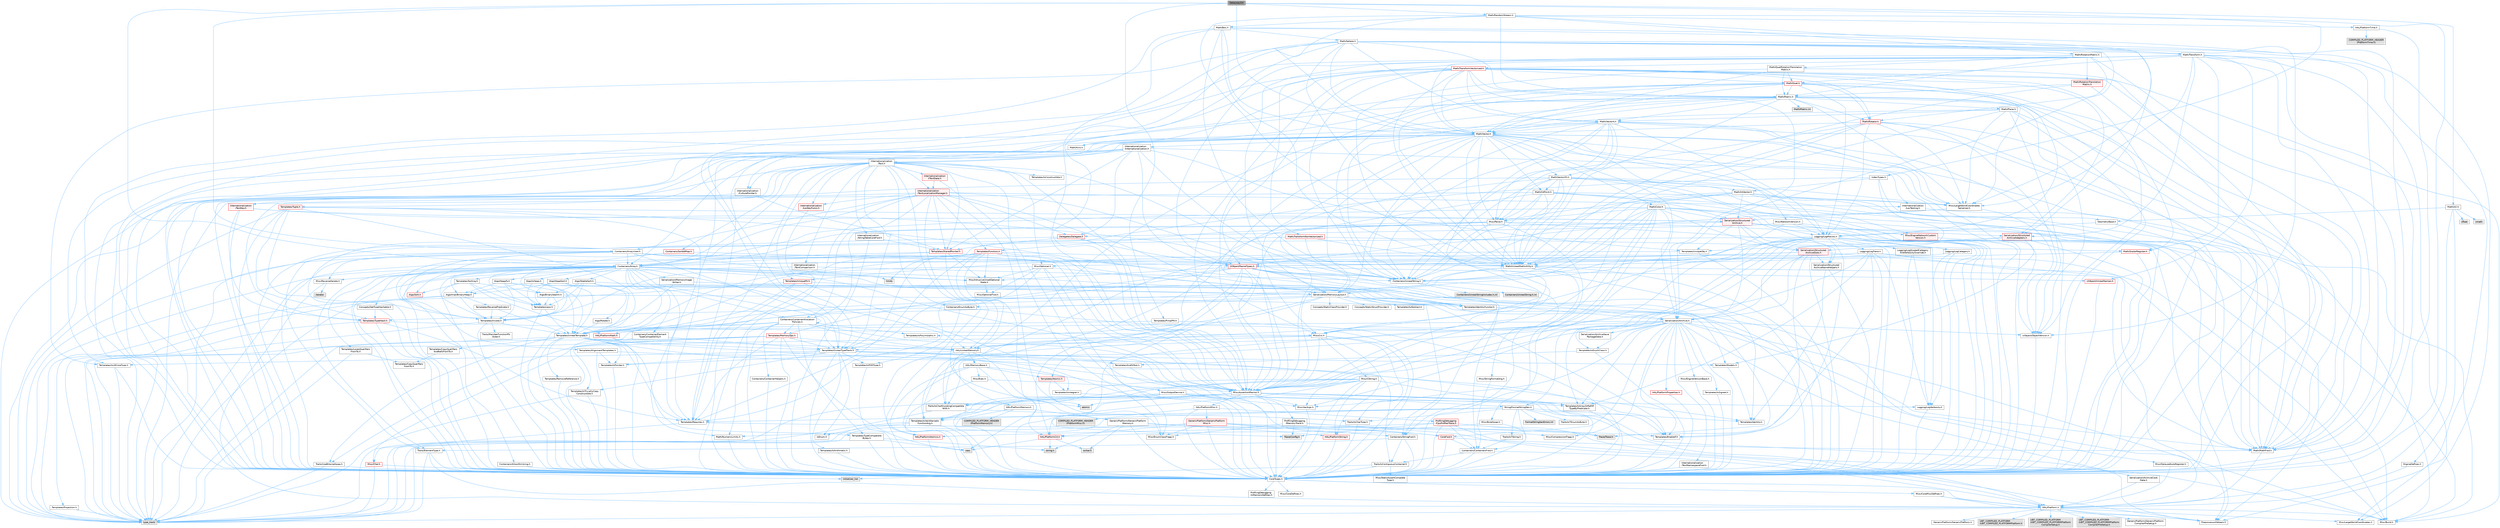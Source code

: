 digraph "Delaunay3.h"
{
 // INTERACTIVE_SVG=YES
 // LATEX_PDF_SIZE
  bgcolor="transparent";
  edge [fontname=Helvetica,fontsize=10,labelfontname=Helvetica,labelfontsize=10];
  node [fontname=Helvetica,fontsize=10,shape=box,height=0.2,width=0.4];
  Node1 [id="Node000001",label="Delaunay3.h",height=0.2,width=0.4,color="gray40", fillcolor="grey60", style="filled", fontcolor="black",tooltip=" "];
  Node1 -> Node2 [id="edge1_Node000001_Node000002",color="steelblue1",style="solid",tooltip=" "];
  Node2 [id="Node000002",label="Containers/Array.h",height=0.2,width=0.4,color="grey40", fillcolor="white", style="filled",URL="$df/dd0/Array_8h.html",tooltip=" "];
  Node2 -> Node3 [id="edge2_Node000002_Node000003",color="steelblue1",style="solid",tooltip=" "];
  Node3 [id="Node000003",label="CoreTypes.h",height=0.2,width=0.4,color="grey40", fillcolor="white", style="filled",URL="$dc/dec/CoreTypes_8h.html",tooltip=" "];
  Node3 -> Node4 [id="edge3_Node000003_Node000004",color="steelblue1",style="solid",tooltip=" "];
  Node4 [id="Node000004",label="HAL/Platform.h",height=0.2,width=0.4,color="grey40", fillcolor="white", style="filled",URL="$d9/dd0/Platform_8h.html",tooltip=" "];
  Node4 -> Node5 [id="edge4_Node000004_Node000005",color="steelblue1",style="solid",tooltip=" "];
  Node5 [id="Node000005",label="Misc/Build.h",height=0.2,width=0.4,color="grey40", fillcolor="white", style="filled",URL="$d3/dbb/Build_8h.html",tooltip=" "];
  Node4 -> Node6 [id="edge5_Node000004_Node000006",color="steelblue1",style="solid",tooltip=" "];
  Node6 [id="Node000006",label="Misc/LargeWorldCoordinates.h",height=0.2,width=0.4,color="grey40", fillcolor="white", style="filled",URL="$d2/dcb/LargeWorldCoordinates_8h.html",tooltip=" "];
  Node4 -> Node7 [id="edge6_Node000004_Node000007",color="steelblue1",style="solid",tooltip=" "];
  Node7 [id="Node000007",label="type_traits",height=0.2,width=0.4,color="grey60", fillcolor="#E0E0E0", style="filled",tooltip=" "];
  Node4 -> Node8 [id="edge7_Node000004_Node000008",color="steelblue1",style="solid",tooltip=" "];
  Node8 [id="Node000008",label="PreprocessorHelpers.h",height=0.2,width=0.4,color="grey40", fillcolor="white", style="filled",URL="$db/ddb/PreprocessorHelpers_8h.html",tooltip=" "];
  Node4 -> Node9 [id="edge8_Node000004_Node000009",color="steelblue1",style="solid",tooltip=" "];
  Node9 [id="Node000009",label="UBT_COMPILED_PLATFORM\l/UBT_COMPILED_PLATFORMPlatform\lCompilerPreSetup.h",height=0.2,width=0.4,color="grey60", fillcolor="#E0E0E0", style="filled",tooltip=" "];
  Node4 -> Node10 [id="edge9_Node000004_Node000010",color="steelblue1",style="solid",tooltip=" "];
  Node10 [id="Node000010",label="GenericPlatform/GenericPlatform\lCompilerPreSetup.h",height=0.2,width=0.4,color="grey40", fillcolor="white", style="filled",URL="$d9/dc8/GenericPlatformCompilerPreSetup_8h.html",tooltip=" "];
  Node4 -> Node11 [id="edge10_Node000004_Node000011",color="steelblue1",style="solid",tooltip=" "];
  Node11 [id="Node000011",label="GenericPlatform/GenericPlatform.h",height=0.2,width=0.4,color="grey40", fillcolor="white", style="filled",URL="$d6/d84/GenericPlatform_8h.html",tooltip=" "];
  Node4 -> Node12 [id="edge11_Node000004_Node000012",color="steelblue1",style="solid",tooltip=" "];
  Node12 [id="Node000012",label="UBT_COMPILED_PLATFORM\l/UBT_COMPILED_PLATFORMPlatform.h",height=0.2,width=0.4,color="grey60", fillcolor="#E0E0E0", style="filled",tooltip=" "];
  Node4 -> Node13 [id="edge12_Node000004_Node000013",color="steelblue1",style="solid",tooltip=" "];
  Node13 [id="Node000013",label="UBT_COMPILED_PLATFORM\l/UBT_COMPILED_PLATFORMPlatform\lCompilerSetup.h",height=0.2,width=0.4,color="grey60", fillcolor="#E0E0E0", style="filled",tooltip=" "];
  Node3 -> Node14 [id="edge13_Node000003_Node000014",color="steelblue1",style="solid",tooltip=" "];
  Node14 [id="Node000014",label="ProfilingDebugging\l/UMemoryDefines.h",height=0.2,width=0.4,color="grey40", fillcolor="white", style="filled",URL="$d2/da2/UMemoryDefines_8h.html",tooltip=" "];
  Node3 -> Node15 [id="edge14_Node000003_Node000015",color="steelblue1",style="solid",tooltip=" "];
  Node15 [id="Node000015",label="Misc/CoreMiscDefines.h",height=0.2,width=0.4,color="grey40", fillcolor="white", style="filled",URL="$da/d38/CoreMiscDefines_8h.html",tooltip=" "];
  Node15 -> Node4 [id="edge15_Node000015_Node000004",color="steelblue1",style="solid",tooltip=" "];
  Node15 -> Node8 [id="edge16_Node000015_Node000008",color="steelblue1",style="solid",tooltip=" "];
  Node3 -> Node16 [id="edge17_Node000003_Node000016",color="steelblue1",style="solid",tooltip=" "];
  Node16 [id="Node000016",label="Misc/CoreDefines.h",height=0.2,width=0.4,color="grey40", fillcolor="white", style="filled",URL="$d3/dd2/CoreDefines_8h.html",tooltip=" "];
  Node2 -> Node17 [id="edge18_Node000002_Node000017",color="steelblue1",style="solid",tooltip=" "];
  Node17 [id="Node000017",label="Misc/AssertionMacros.h",height=0.2,width=0.4,color="grey40", fillcolor="white", style="filled",URL="$d0/dfa/AssertionMacros_8h.html",tooltip=" "];
  Node17 -> Node3 [id="edge19_Node000017_Node000003",color="steelblue1",style="solid",tooltip=" "];
  Node17 -> Node4 [id="edge20_Node000017_Node000004",color="steelblue1",style="solid",tooltip=" "];
  Node17 -> Node18 [id="edge21_Node000017_Node000018",color="steelblue1",style="solid",tooltip=" "];
  Node18 [id="Node000018",label="HAL/PlatformMisc.h",height=0.2,width=0.4,color="grey40", fillcolor="white", style="filled",URL="$d0/df5/PlatformMisc_8h.html",tooltip=" "];
  Node18 -> Node3 [id="edge22_Node000018_Node000003",color="steelblue1",style="solid",tooltip=" "];
  Node18 -> Node19 [id="edge23_Node000018_Node000019",color="steelblue1",style="solid",tooltip=" "];
  Node19 [id="Node000019",label="GenericPlatform/GenericPlatform\lMisc.h",height=0.2,width=0.4,color="red", fillcolor="#FFF0F0", style="filled",URL="$db/d9a/GenericPlatformMisc_8h.html",tooltip=" "];
  Node19 -> Node20 [id="edge24_Node000019_Node000020",color="steelblue1",style="solid",tooltip=" "];
  Node20 [id="Node000020",label="Containers/StringFwd.h",height=0.2,width=0.4,color="grey40", fillcolor="white", style="filled",URL="$df/d37/StringFwd_8h.html",tooltip=" "];
  Node20 -> Node3 [id="edge25_Node000020_Node000003",color="steelblue1",style="solid",tooltip=" "];
  Node20 -> Node21 [id="edge26_Node000020_Node000021",color="steelblue1",style="solid",tooltip=" "];
  Node21 [id="Node000021",label="Traits/ElementType.h",height=0.2,width=0.4,color="grey40", fillcolor="white", style="filled",URL="$d5/d4f/ElementType_8h.html",tooltip=" "];
  Node21 -> Node4 [id="edge27_Node000021_Node000004",color="steelblue1",style="solid",tooltip=" "];
  Node21 -> Node22 [id="edge28_Node000021_Node000022",color="steelblue1",style="solid",tooltip=" "];
  Node22 [id="Node000022",label="initializer_list",height=0.2,width=0.4,color="grey60", fillcolor="#E0E0E0", style="filled",tooltip=" "];
  Node21 -> Node7 [id="edge29_Node000021_Node000007",color="steelblue1",style="solid",tooltip=" "];
  Node20 -> Node23 [id="edge30_Node000020_Node000023",color="steelblue1",style="solid",tooltip=" "];
  Node23 [id="Node000023",label="Traits/IsContiguousContainer.h",height=0.2,width=0.4,color="grey40", fillcolor="white", style="filled",URL="$d5/d3c/IsContiguousContainer_8h.html",tooltip=" "];
  Node23 -> Node3 [id="edge31_Node000023_Node000003",color="steelblue1",style="solid",tooltip=" "];
  Node23 -> Node24 [id="edge32_Node000023_Node000024",color="steelblue1",style="solid",tooltip=" "];
  Node24 [id="Node000024",label="Misc/StaticAssertComplete\lType.h",height=0.2,width=0.4,color="grey40", fillcolor="white", style="filled",URL="$d5/d4e/StaticAssertCompleteType_8h.html",tooltip=" "];
  Node23 -> Node22 [id="edge33_Node000023_Node000022",color="steelblue1",style="solid",tooltip=" "];
  Node19 -> Node25 [id="edge34_Node000019_Node000025",color="steelblue1",style="solid",tooltip=" "];
  Node25 [id="Node000025",label="CoreFwd.h",height=0.2,width=0.4,color="red", fillcolor="#FFF0F0", style="filled",URL="$d1/d1e/CoreFwd_8h.html",tooltip=" "];
  Node25 -> Node3 [id="edge35_Node000025_Node000003",color="steelblue1",style="solid",tooltip=" "];
  Node25 -> Node26 [id="edge36_Node000025_Node000026",color="steelblue1",style="solid",tooltip=" "];
  Node26 [id="Node000026",label="Containers/ContainersFwd.h",height=0.2,width=0.4,color="grey40", fillcolor="white", style="filled",URL="$d4/d0a/ContainersFwd_8h.html",tooltip=" "];
  Node26 -> Node4 [id="edge37_Node000026_Node000004",color="steelblue1",style="solid",tooltip=" "];
  Node26 -> Node3 [id="edge38_Node000026_Node000003",color="steelblue1",style="solid",tooltip=" "];
  Node26 -> Node23 [id="edge39_Node000026_Node000023",color="steelblue1",style="solid",tooltip=" "];
  Node25 -> Node27 [id="edge40_Node000025_Node000027",color="steelblue1",style="solid",tooltip=" "];
  Node27 [id="Node000027",label="Math/MathFwd.h",height=0.2,width=0.4,color="grey40", fillcolor="white", style="filled",URL="$d2/d10/MathFwd_8h.html",tooltip=" "];
  Node27 -> Node4 [id="edge41_Node000027_Node000004",color="steelblue1",style="solid",tooltip=" "];
  Node19 -> Node3 [id="edge42_Node000019_Node000003",color="steelblue1",style="solid",tooltip=" "];
  Node19 -> Node30 [id="edge43_Node000019_Node000030",color="steelblue1",style="solid",tooltip=" "];
  Node30 [id="Node000030",label="HAL/PlatformCrt.h",height=0.2,width=0.4,color="red", fillcolor="#FFF0F0", style="filled",URL="$d8/d75/PlatformCrt_8h.html",tooltip=" "];
  Node30 -> Node31 [id="edge44_Node000030_Node000031",color="steelblue1",style="solid",tooltip=" "];
  Node31 [id="Node000031",label="new",height=0.2,width=0.4,color="grey60", fillcolor="#E0E0E0", style="filled",tooltip=" "];
  Node30 -> Node32 [id="edge45_Node000030_Node000032",color="steelblue1",style="solid",tooltip=" "];
  Node32 [id="Node000032",label="wchar.h",height=0.2,width=0.4,color="grey60", fillcolor="#E0E0E0", style="filled",tooltip=" "];
  Node30 -> Node39 [id="edge46_Node000030_Node000039",color="steelblue1",style="solid",tooltip=" "];
  Node39 [id="Node000039",label="string.h",height=0.2,width=0.4,color="grey60", fillcolor="#E0E0E0", style="filled",tooltip=" "];
  Node19 -> Node40 [id="edge47_Node000019_Node000040",color="steelblue1",style="solid",tooltip=" "];
  Node40 [id="Node000040",label="Math/NumericLimits.h",height=0.2,width=0.4,color="grey40", fillcolor="white", style="filled",URL="$df/d1b/NumericLimits_8h.html",tooltip=" "];
  Node40 -> Node3 [id="edge48_Node000040_Node000003",color="steelblue1",style="solid",tooltip=" "];
  Node19 -> Node41 [id="edge49_Node000019_Node000041",color="steelblue1",style="solid",tooltip=" "];
  Node41 [id="Node000041",label="Misc/CompressionFlags.h",height=0.2,width=0.4,color="grey40", fillcolor="white", style="filled",URL="$d9/d76/CompressionFlags_8h.html",tooltip=" "];
  Node19 -> Node42 [id="edge50_Node000019_Node000042",color="steelblue1",style="solid",tooltip=" "];
  Node42 [id="Node000042",label="Misc/EnumClassFlags.h",height=0.2,width=0.4,color="grey40", fillcolor="white", style="filled",URL="$d8/de7/EnumClassFlags_8h.html",tooltip=" "];
  Node18 -> Node45 [id="edge51_Node000018_Node000045",color="steelblue1",style="solid",tooltip=" "];
  Node45 [id="Node000045",label="COMPILED_PLATFORM_HEADER\l(PlatformMisc.h)",height=0.2,width=0.4,color="grey60", fillcolor="#E0E0E0", style="filled",tooltip=" "];
  Node18 -> Node46 [id="edge52_Node000018_Node000046",color="steelblue1",style="solid",tooltip=" "];
  Node46 [id="Node000046",label="ProfilingDebugging\l/CpuProfilerTrace.h",height=0.2,width=0.4,color="red", fillcolor="#FFF0F0", style="filled",URL="$da/dcb/CpuProfilerTrace_8h.html",tooltip=" "];
  Node46 -> Node3 [id="edge53_Node000046_Node000003",color="steelblue1",style="solid",tooltip=" "];
  Node46 -> Node26 [id="edge54_Node000046_Node000026",color="steelblue1",style="solid",tooltip=" "];
  Node46 -> Node47 [id="edge55_Node000046_Node000047",color="steelblue1",style="solid",tooltip=" "];
  Node47 [id="Node000047",label="HAL/PlatformAtomics.h",height=0.2,width=0.4,color="red", fillcolor="#FFF0F0", style="filled",URL="$d3/d36/PlatformAtomics_8h.html",tooltip=" "];
  Node47 -> Node3 [id="edge56_Node000047_Node000003",color="steelblue1",style="solid",tooltip=" "];
  Node46 -> Node8 [id="edge57_Node000046_Node000008",color="steelblue1",style="solid",tooltip=" "];
  Node46 -> Node5 [id="edge58_Node000046_Node000005",color="steelblue1",style="solid",tooltip=" "];
  Node46 -> Node50 [id="edge59_Node000046_Node000050",color="steelblue1",style="solid",tooltip=" "];
  Node50 [id="Node000050",label="Trace/Config.h",height=0.2,width=0.4,color="grey60", fillcolor="#E0E0E0", style="filled",tooltip=" "];
  Node46 -> Node53 [id="edge60_Node000046_Node000053",color="steelblue1",style="solid",tooltip=" "];
  Node53 [id="Node000053",label="Trace/Trace.h",height=0.2,width=0.4,color="grey60", fillcolor="#E0E0E0", style="filled",tooltip=" "];
  Node17 -> Node8 [id="edge61_Node000017_Node000008",color="steelblue1",style="solid",tooltip=" "];
  Node17 -> Node54 [id="edge62_Node000017_Node000054",color="steelblue1",style="solid",tooltip=" "];
  Node54 [id="Node000054",label="Templates/EnableIf.h",height=0.2,width=0.4,color="grey40", fillcolor="white", style="filled",URL="$d7/d60/EnableIf_8h.html",tooltip=" "];
  Node54 -> Node3 [id="edge63_Node000054_Node000003",color="steelblue1",style="solid",tooltip=" "];
  Node17 -> Node55 [id="edge64_Node000017_Node000055",color="steelblue1",style="solid",tooltip=" "];
  Node55 [id="Node000055",label="Templates/IsArrayOrRefOf\lTypeByPredicate.h",height=0.2,width=0.4,color="grey40", fillcolor="white", style="filled",URL="$d6/da1/IsArrayOrRefOfTypeByPredicate_8h.html",tooltip=" "];
  Node55 -> Node3 [id="edge65_Node000055_Node000003",color="steelblue1",style="solid",tooltip=" "];
  Node17 -> Node56 [id="edge66_Node000017_Node000056",color="steelblue1",style="solid",tooltip=" "];
  Node56 [id="Node000056",label="Templates/IsValidVariadic\lFunctionArg.h",height=0.2,width=0.4,color="grey40", fillcolor="white", style="filled",URL="$d0/dc8/IsValidVariadicFunctionArg_8h.html",tooltip=" "];
  Node56 -> Node3 [id="edge67_Node000056_Node000003",color="steelblue1",style="solid",tooltip=" "];
  Node56 -> Node57 [id="edge68_Node000056_Node000057",color="steelblue1",style="solid",tooltip=" "];
  Node57 [id="Node000057",label="IsEnum.h",height=0.2,width=0.4,color="grey40", fillcolor="white", style="filled",URL="$d4/de5/IsEnum_8h.html",tooltip=" "];
  Node56 -> Node7 [id="edge69_Node000056_Node000007",color="steelblue1",style="solid",tooltip=" "];
  Node17 -> Node58 [id="edge70_Node000017_Node000058",color="steelblue1",style="solid",tooltip=" "];
  Node58 [id="Node000058",label="Traits/IsCharEncodingCompatible\lWith.h",height=0.2,width=0.4,color="grey40", fillcolor="white", style="filled",URL="$df/dd1/IsCharEncodingCompatibleWith_8h.html",tooltip=" "];
  Node58 -> Node7 [id="edge71_Node000058_Node000007",color="steelblue1",style="solid",tooltip=" "];
  Node58 -> Node59 [id="edge72_Node000058_Node000059",color="steelblue1",style="solid",tooltip=" "];
  Node59 [id="Node000059",label="Traits/IsCharType.h",height=0.2,width=0.4,color="grey40", fillcolor="white", style="filled",URL="$db/d51/IsCharType_8h.html",tooltip=" "];
  Node59 -> Node3 [id="edge73_Node000059_Node000003",color="steelblue1",style="solid",tooltip=" "];
  Node17 -> Node60 [id="edge74_Node000017_Node000060",color="steelblue1",style="solid",tooltip=" "];
  Node60 [id="Node000060",label="Misc/VarArgs.h",height=0.2,width=0.4,color="grey40", fillcolor="white", style="filled",URL="$d5/d6f/VarArgs_8h.html",tooltip=" "];
  Node60 -> Node3 [id="edge75_Node000060_Node000003",color="steelblue1",style="solid",tooltip=" "];
  Node17 -> Node61 [id="edge76_Node000017_Node000061",color="steelblue1",style="solid",tooltip=" "];
  Node61 [id="Node000061",label="String/FormatStringSan.h",height=0.2,width=0.4,color="grey40", fillcolor="white", style="filled",URL="$d3/d8b/FormatStringSan_8h.html",tooltip=" "];
  Node61 -> Node7 [id="edge77_Node000061_Node000007",color="steelblue1",style="solid",tooltip=" "];
  Node61 -> Node3 [id="edge78_Node000061_Node000003",color="steelblue1",style="solid",tooltip=" "];
  Node61 -> Node62 [id="edge79_Node000061_Node000062",color="steelblue1",style="solid",tooltip=" "];
  Node62 [id="Node000062",label="Templates/Requires.h",height=0.2,width=0.4,color="grey40", fillcolor="white", style="filled",URL="$dc/d96/Requires_8h.html",tooltip=" "];
  Node62 -> Node54 [id="edge80_Node000062_Node000054",color="steelblue1",style="solid",tooltip=" "];
  Node62 -> Node7 [id="edge81_Node000062_Node000007",color="steelblue1",style="solid",tooltip=" "];
  Node61 -> Node63 [id="edge82_Node000061_Node000063",color="steelblue1",style="solid",tooltip=" "];
  Node63 [id="Node000063",label="Templates/Identity.h",height=0.2,width=0.4,color="grey40", fillcolor="white", style="filled",URL="$d0/dd5/Identity_8h.html",tooltip=" "];
  Node61 -> Node56 [id="edge83_Node000061_Node000056",color="steelblue1",style="solid",tooltip=" "];
  Node61 -> Node59 [id="edge84_Node000061_Node000059",color="steelblue1",style="solid",tooltip=" "];
  Node61 -> Node64 [id="edge85_Node000061_Node000064",color="steelblue1",style="solid",tooltip=" "];
  Node64 [id="Node000064",label="Traits/IsTEnumAsByte.h",height=0.2,width=0.4,color="grey40", fillcolor="white", style="filled",URL="$d1/de6/IsTEnumAsByte_8h.html",tooltip=" "];
  Node61 -> Node65 [id="edge86_Node000061_Node000065",color="steelblue1",style="solid",tooltip=" "];
  Node65 [id="Node000065",label="Traits/IsTString.h",height=0.2,width=0.4,color="grey40", fillcolor="white", style="filled",URL="$d0/df8/IsTString_8h.html",tooltip=" "];
  Node65 -> Node26 [id="edge87_Node000065_Node000026",color="steelblue1",style="solid",tooltip=" "];
  Node61 -> Node26 [id="edge88_Node000061_Node000026",color="steelblue1",style="solid",tooltip=" "];
  Node61 -> Node66 [id="edge89_Node000061_Node000066",color="steelblue1",style="solid",tooltip=" "];
  Node66 [id="Node000066",label="FormatStringSanErrors.inl",height=0.2,width=0.4,color="grey60", fillcolor="#E0E0E0", style="filled",tooltip=" "];
  Node17 -> Node67 [id="edge90_Node000017_Node000067",color="steelblue1",style="solid",tooltip=" "];
  Node67 [id="Node000067",label="atomic",height=0.2,width=0.4,color="grey60", fillcolor="#E0E0E0", style="filled",tooltip=" "];
  Node2 -> Node68 [id="edge91_Node000002_Node000068",color="steelblue1",style="solid",tooltip=" "];
  Node68 [id="Node000068",label="Misc/IntrusiveUnsetOptional\lState.h",height=0.2,width=0.4,color="grey40", fillcolor="white", style="filled",URL="$d2/d0a/IntrusiveUnsetOptionalState_8h.html",tooltip=" "];
  Node68 -> Node69 [id="edge92_Node000068_Node000069",color="steelblue1",style="solid",tooltip=" "];
  Node69 [id="Node000069",label="Misc/OptionalFwd.h",height=0.2,width=0.4,color="grey40", fillcolor="white", style="filled",URL="$dc/d50/OptionalFwd_8h.html",tooltip=" "];
  Node2 -> Node70 [id="edge93_Node000002_Node000070",color="steelblue1",style="solid",tooltip=" "];
  Node70 [id="Node000070",label="Misc/ReverseIterate.h",height=0.2,width=0.4,color="grey40", fillcolor="white", style="filled",URL="$db/de3/ReverseIterate_8h.html",tooltip=" "];
  Node70 -> Node4 [id="edge94_Node000070_Node000004",color="steelblue1",style="solid",tooltip=" "];
  Node70 -> Node71 [id="edge95_Node000070_Node000071",color="steelblue1",style="solid",tooltip=" "];
  Node71 [id="Node000071",label="iterator",height=0.2,width=0.4,color="grey60", fillcolor="#E0E0E0", style="filled",tooltip=" "];
  Node2 -> Node72 [id="edge96_Node000002_Node000072",color="steelblue1",style="solid",tooltip=" "];
  Node72 [id="Node000072",label="HAL/UnrealMemory.h",height=0.2,width=0.4,color="grey40", fillcolor="white", style="filled",URL="$d9/d96/UnrealMemory_8h.html",tooltip=" "];
  Node72 -> Node3 [id="edge97_Node000072_Node000003",color="steelblue1",style="solid",tooltip=" "];
  Node72 -> Node73 [id="edge98_Node000072_Node000073",color="steelblue1",style="solid",tooltip=" "];
  Node73 [id="Node000073",label="GenericPlatform/GenericPlatform\lMemory.h",height=0.2,width=0.4,color="grey40", fillcolor="white", style="filled",URL="$dd/d22/GenericPlatformMemory_8h.html",tooltip=" "];
  Node73 -> Node25 [id="edge99_Node000073_Node000025",color="steelblue1",style="solid",tooltip=" "];
  Node73 -> Node3 [id="edge100_Node000073_Node000003",color="steelblue1",style="solid",tooltip=" "];
  Node73 -> Node74 [id="edge101_Node000073_Node000074",color="steelblue1",style="solid",tooltip=" "];
  Node74 [id="Node000074",label="HAL/PlatformString.h",height=0.2,width=0.4,color="red", fillcolor="#FFF0F0", style="filled",URL="$db/db5/PlatformString_8h.html",tooltip=" "];
  Node74 -> Node3 [id="edge102_Node000074_Node000003",color="steelblue1",style="solid",tooltip=" "];
  Node73 -> Node39 [id="edge103_Node000073_Node000039",color="steelblue1",style="solid",tooltip=" "];
  Node73 -> Node32 [id="edge104_Node000073_Node000032",color="steelblue1",style="solid",tooltip=" "];
  Node72 -> Node76 [id="edge105_Node000072_Node000076",color="steelblue1",style="solid",tooltip=" "];
  Node76 [id="Node000076",label="HAL/MemoryBase.h",height=0.2,width=0.4,color="grey40", fillcolor="white", style="filled",URL="$d6/d9f/MemoryBase_8h.html",tooltip=" "];
  Node76 -> Node3 [id="edge106_Node000076_Node000003",color="steelblue1",style="solid",tooltip=" "];
  Node76 -> Node47 [id="edge107_Node000076_Node000047",color="steelblue1",style="solid",tooltip=" "];
  Node76 -> Node30 [id="edge108_Node000076_Node000030",color="steelblue1",style="solid",tooltip=" "];
  Node76 -> Node77 [id="edge109_Node000076_Node000077",color="steelblue1",style="solid",tooltip=" "];
  Node77 [id="Node000077",label="Misc/Exec.h",height=0.2,width=0.4,color="grey40", fillcolor="white", style="filled",URL="$de/ddb/Exec_8h.html",tooltip=" "];
  Node77 -> Node3 [id="edge110_Node000077_Node000003",color="steelblue1",style="solid",tooltip=" "];
  Node77 -> Node17 [id="edge111_Node000077_Node000017",color="steelblue1",style="solid",tooltip=" "];
  Node76 -> Node78 [id="edge112_Node000076_Node000078",color="steelblue1",style="solid",tooltip=" "];
  Node78 [id="Node000078",label="Misc/OutputDevice.h",height=0.2,width=0.4,color="grey40", fillcolor="white", style="filled",URL="$d7/d32/OutputDevice_8h.html",tooltip=" "];
  Node78 -> Node25 [id="edge113_Node000078_Node000025",color="steelblue1",style="solid",tooltip=" "];
  Node78 -> Node3 [id="edge114_Node000078_Node000003",color="steelblue1",style="solid",tooltip=" "];
  Node78 -> Node79 [id="edge115_Node000078_Node000079",color="steelblue1",style="solid",tooltip=" "];
  Node79 [id="Node000079",label="Logging/LogVerbosity.h",height=0.2,width=0.4,color="grey40", fillcolor="white", style="filled",URL="$d2/d8f/LogVerbosity_8h.html",tooltip=" "];
  Node79 -> Node3 [id="edge116_Node000079_Node000003",color="steelblue1",style="solid",tooltip=" "];
  Node78 -> Node60 [id="edge117_Node000078_Node000060",color="steelblue1",style="solid",tooltip=" "];
  Node78 -> Node55 [id="edge118_Node000078_Node000055",color="steelblue1",style="solid",tooltip=" "];
  Node78 -> Node56 [id="edge119_Node000078_Node000056",color="steelblue1",style="solid",tooltip=" "];
  Node78 -> Node58 [id="edge120_Node000078_Node000058",color="steelblue1",style="solid",tooltip=" "];
  Node76 -> Node80 [id="edge121_Node000076_Node000080",color="steelblue1",style="solid",tooltip=" "];
  Node80 [id="Node000080",label="Templates/Atomic.h",height=0.2,width=0.4,color="red", fillcolor="#FFF0F0", style="filled",URL="$d3/d91/Atomic_8h.html",tooltip=" "];
  Node80 -> Node83 [id="edge122_Node000080_Node000083",color="steelblue1",style="solid",tooltip=" "];
  Node83 [id="Node000083",label="Templates/IsIntegral.h",height=0.2,width=0.4,color="grey40", fillcolor="white", style="filled",URL="$da/d64/IsIntegral_8h.html",tooltip=" "];
  Node83 -> Node3 [id="edge123_Node000083_Node000003",color="steelblue1",style="solid",tooltip=" "];
  Node80 -> Node67 [id="edge124_Node000080_Node000067",color="steelblue1",style="solid",tooltip=" "];
  Node72 -> Node89 [id="edge125_Node000072_Node000089",color="steelblue1",style="solid",tooltip=" "];
  Node89 [id="Node000089",label="HAL/PlatformMemory.h",height=0.2,width=0.4,color="grey40", fillcolor="white", style="filled",URL="$de/d68/PlatformMemory_8h.html",tooltip=" "];
  Node89 -> Node3 [id="edge126_Node000089_Node000003",color="steelblue1",style="solid",tooltip=" "];
  Node89 -> Node73 [id="edge127_Node000089_Node000073",color="steelblue1",style="solid",tooltip=" "];
  Node89 -> Node90 [id="edge128_Node000089_Node000090",color="steelblue1",style="solid",tooltip=" "];
  Node90 [id="Node000090",label="COMPILED_PLATFORM_HEADER\l(PlatformMemory.h)",height=0.2,width=0.4,color="grey60", fillcolor="#E0E0E0", style="filled",tooltip=" "];
  Node72 -> Node91 [id="edge129_Node000072_Node000091",color="steelblue1",style="solid",tooltip=" "];
  Node91 [id="Node000091",label="ProfilingDebugging\l/MemoryTrace.h",height=0.2,width=0.4,color="grey40", fillcolor="white", style="filled",URL="$da/dd7/MemoryTrace_8h.html",tooltip=" "];
  Node91 -> Node4 [id="edge130_Node000091_Node000004",color="steelblue1",style="solid",tooltip=" "];
  Node91 -> Node42 [id="edge131_Node000091_Node000042",color="steelblue1",style="solid",tooltip=" "];
  Node91 -> Node50 [id="edge132_Node000091_Node000050",color="steelblue1",style="solid",tooltip=" "];
  Node91 -> Node53 [id="edge133_Node000091_Node000053",color="steelblue1",style="solid",tooltip=" "];
  Node72 -> Node92 [id="edge134_Node000072_Node000092",color="steelblue1",style="solid",tooltip=" "];
  Node92 [id="Node000092",label="Templates/IsPointer.h",height=0.2,width=0.4,color="grey40", fillcolor="white", style="filled",URL="$d7/d05/IsPointer_8h.html",tooltip=" "];
  Node92 -> Node3 [id="edge135_Node000092_Node000003",color="steelblue1",style="solid",tooltip=" "];
  Node2 -> Node93 [id="edge136_Node000002_Node000093",color="steelblue1",style="solid",tooltip=" "];
  Node93 [id="Node000093",label="Templates/UnrealTypeTraits.h",height=0.2,width=0.4,color="grey40", fillcolor="white", style="filled",URL="$d2/d2d/UnrealTypeTraits_8h.html",tooltip=" "];
  Node93 -> Node3 [id="edge137_Node000093_Node000003",color="steelblue1",style="solid",tooltip=" "];
  Node93 -> Node92 [id="edge138_Node000093_Node000092",color="steelblue1",style="solid",tooltip=" "];
  Node93 -> Node17 [id="edge139_Node000093_Node000017",color="steelblue1",style="solid",tooltip=" "];
  Node93 -> Node85 [id="edge140_Node000093_Node000085",color="steelblue1",style="solid",tooltip=" "];
  Node85 [id="Node000085",label="Templates/AndOrNot.h",height=0.2,width=0.4,color="grey40", fillcolor="white", style="filled",URL="$db/d0a/AndOrNot_8h.html",tooltip=" "];
  Node85 -> Node3 [id="edge141_Node000085_Node000003",color="steelblue1",style="solid",tooltip=" "];
  Node93 -> Node54 [id="edge142_Node000093_Node000054",color="steelblue1",style="solid",tooltip=" "];
  Node93 -> Node94 [id="edge143_Node000093_Node000094",color="steelblue1",style="solid",tooltip=" "];
  Node94 [id="Node000094",label="Templates/IsArithmetic.h",height=0.2,width=0.4,color="grey40", fillcolor="white", style="filled",URL="$d2/d5d/IsArithmetic_8h.html",tooltip=" "];
  Node94 -> Node3 [id="edge144_Node000094_Node000003",color="steelblue1",style="solid",tooltip=" "];
  Node93 -> Node57 [id="edge145_Node000093_Node000057",color="steelblue1",style="solid",tooltip=" "];
  Node93 -> Node95 [id="edge146_Node000093_Node000095",color="steelblue1",style="solid",tooltip=" "];
  Node95 [id="Node000095",label="Templates/Models.h",height=0.2,width=0.4,color="grey40", fillcolor="white", style="filled",URL="$d3/d0c/Models_8h.html",tooltip=" "];
  Node95 -> Node63 [id="edge147_Node000095_Node000063",color="steelblue1",style="solid",tooltip=" "];
  Node93 -> Node96 [id="edge148_Node000093_Node000096",color="steelblue1",style="solid",tooltip=" "];
  Node96 [id="Node000096",label="Templates/IsPODType.h",height=0.2,width=0.4,color="grey40", fillcolor="white", style="filled",URL="$d7/db1/IsPODType_8h.html",tooltip=" "];
  Node96 -> Node3 [id="edge149_Node000096_Node000003",color="steelblue1",style="solid",tooltip=" "];
  Node93 -> Node97 [id="edge150_Node000093_Node000097",color="steelblue1",style="solid",tooltip=" "];
  Node97 [id="Node000097",label="Templates/IsUECoreType.h",height=0.2,width=0.4,color="grey40", fillcolor="white", style="filled",URL="$d1/db8/IsUECoreType_8h.html",tooltip=" "];
  Node97 -> Node3 [id="edge151_Node000097_Node000003",color="steelblue1",style="solid",tooltip=" "];
  Node97 -> Node7 [id="edge152_Node000097_Node000007",color="steelblue1",style="solid",tooltip=" "];
  Node93 -> Node86 [id="edge153_Node000093_Node000086",color="steelblue1",style="solid",tooltip=" "];
  Node86 [id="Node000086",label="Templates/IsTriviallyCopy\lConstructible.h",height=0.2,width=0.4,color="grey40", fillcolor="white", style="filled",URL="$d3/d78/IsTriviallyCopyConstructible_8h.html",tooltip=" "];
  Node86 -> Node3 [id="edge154_Node000086_Node000003",color="steelblue1",style="solid",tooltip=" "];
  Node86 -> Node7 [id="edge155_Node000086_Node000007",color="steelblue1",style="solid",tooltip=" "];
  Node2 -> Node98 [id="edge156_Node000002_Node000098",color="steelblue1",style="solid",tooltip=" "];
  Node98 [id="Node000098",label="Templates/UnrealTemplate.h",height=0.2,width=0.4,color="grey40", fillcolor="white", style="filled",URL="$d4/d24/UnrealTemplate_8h.html",tooltip=" "];
  Node98 -> Node3 [id="edge157_Node000098_Node000003",color="steelblue1",style="solid",tooltip=" "];
  Node98 -> Node92 [id="edge158_Node000098_Node000092",color="steelblue1",style="solid",tooltip=" "];
  Node98 -> Node72 [id="edge159_Node000098_Node000072",color="steelblue1",style="solid",tooltip=" "];
  Node98 -> Node99 [id="edge160_Node000098_Node000099",color="steelblue1",style="solid",tooltip=" "];
  Node99 [id="Node000099",label="Templates/CopyQualifiers\lAndRefsFromTo.h",height=0.2,width=0.4,color="grey40", fillcolor="white", style="filled",URL="$d3/db3/CopyQualifiersAndRefsFromTo_8h.html",tooltip=" "];
  Node99 -> Node100 [id="edge161_Node000099_Node000100",color="steelblue1",style="solid",tooltip=" "];
  Node100 [id="Node000100",label="Templates/CopyQualifiers\lFromTo.h",height=0.2,width=0.4,color="grey40", fillcolor="white", style="filled",URL="$d5/db4/CopyQualifiersFromTo_8h.html",tooltip=" "];
  Node98 -> Node93 [id="edge162_Node000098_Node000093",color="steelblue1",style="solid",tooltip=" "];
  Node98 -> Node101 [id="edge163_Node000098_Node000101",color="steelblue1",style="solid",tooltip=" "];
  Node101 [id="Node000101",label="Templates/RemoveReference.h",height=0.2,width=0.4,color="grey40", fillcolor="white", style="filled",URL="$da/dbe/RemoveReference_8h.html",tooltip=" "];
  Node101 -> Node3 [id="edge164_Node000101_Node000003",color="steelblue1",style="solid",tooltip=" "];
  Node98 -> Node62 [id="edge165_Node000098_Node000062",color="steelblue1",style="solid",tooltip=" "];
  Node98 -> Node102 [id="edge166_Node000098_Node000102",color="steelblue1",style="solid",tooltip=" "];
  Node102 [id="Node000102",label="Templates/TypeCompatible\lBytes.h",height=0.2,width=0.4,color="grey40", fillcolor="white", style="filled",URL="$df/d0a/TypeCompatibleBytes_8h.html",tooltip=" "];
  Node102 -> Node3 [id="edge167_Node000102_Node000003",color="steelblue1",style="solid",tooltip=" "];
  Node102 -> Node39 [id="edge168_Node000102_Node000039",color="steelblue1",style="solid",tooltip=" "];
  Node102 -> Node31 [id="edge169_Node000102_Node000031",color="steelblue1",style="solid",tooltip=" "];
  Node102 -> Node7 [id="edge170_Node000102_Node000007",color="steelblue1",style="solid",tooltip=" "];
  Node98 -> Node63 [id="edge171_Node000098_Node000063",color="steelblue1",style="solid",tooltip=" "];
  Node98 -> Node23 [id="edge172_Node000098_Node000023",color="steelblue1",style="solid",tooltip=" "];
  Node98 -> Node103 [id="edge173_Node000098_Node000103",color="steelblue1",style="solid",tooltip=" "];
  Node103 [id="Node000103",label="Traits/UseBitwiseSwap.h",height=0.2,width=0.4,color="grey40", fillcolor="white", style="filled",URL="$db/df3/UseBitwiseSwap_8h.html",tooltip=" "];
  Node103 -> Node3 [id="edge174_Node000103_Node000003",color="steelblue1",style="solid",tooltip=" "];
  Node103 -> Node7 [id="edge175_Node000103_Node000007",color="steelblue1",style="solid",tooltip=" "];
  Node98 -> Node7 [id="edge176_Node000098_Node000007",color="steelblue1",style="solid",tooltip=" "];
  Node2 -> Node104 [id="edge177_Node000002_Node000104",color="steelblue1",style="solid",tooltip=" "];
  Node104 [id="Node000104",label="Containers/AllowShrinking.h",height=0.2,width=0.4,color="grey40", fillcolor="white", style="filled",URL="$d7/d1a/AllowShrinking_8h.html",tooltip=" "];
  Node104 -> Node3 [id="edge178_Node000104_Node000003",color="steelblue1",style="solid",tooltip=" "];
  Node2 -> Node105 [id="edge179_Node000002_Node000105",color="steelblue1",style="solid",tooltip=" "];
  Node105 [id="Node000105",label="Containers/ContainerAllocation\lPolicies.h",height=0.2,width=0.4,color="grey40", fillcolor="white", style="filled",URL="$d7/dff/ContainerAllocationPolicies_8h.html",tooltip=" "];
  Node105 -> Node3 [id="edge180_Node000105_Node000003",color="steelblue1",style="solid",tooltip=" "];
  Node105 -> Node106 [id="edge181_Node000105_Node000106",color="steelblue1",style="solid",tooltip=" "];
  Node106 [id="Node000106",label="Containers/ContainerHelpers.h",height=0.2,width=0.4,color="grey40", fillcolor="white", style="filled",URL="$d7/d33/ContainerHelpers_8h.html",tooltip=" "];
  Node106 -> Node3 [id="edge182_Node000106_Node000003",color="steelblue1",style="solid",tooltip=" "];
  Node105 -> Node105 [id="edge183_Node000105_Node000105",color="steelblue1",style="solid",tooltip=" "];
  Node105 -> Node107 [id="edge184_Node000105_Node000107",color="steelblue1",style="solid",tooltip=" "];
  Node107 [id="Node000107",label="HAL/PlatformMath.h",height=0.2,width=0.4,color="red", fillcolor="#FFF0F0", style="filled",URL="$dc/d53/PlatformMath_8h.html",tooltip=" "];
  Node107 -> Node3 [id="edge185_Node000107_Node000003",color="steelblue1",style="solid",tooltip=" "];
  Node105 -> Node72 [id="edge186_Node000105_Node000072",color="steelblue1",style="solid",tooltip=" "];
  Node105 -> Node40 [id="edge187_Node000105_Node000040",color="steelblue1",style="solid",tooltip=" "];
  Node105 -> Node17 [id="edge188_Node000105_Node000017",color="steelblue1",style="solid",tooltip=" "];
  Node105 -> Node115 [id="edge189_Node000105_Node000115",color="steelblue1",style="solid",tooltip=" "];
  Node115 [id="Node000115",label="Templates/IsPolymorphic.h",height=0.2,width=0.4,color="grey40", fillcolor="white", style="filled",URL="$dc/d20/IsPolymorphic_8h.html",tooltip=" "];
  Node105 -> Node116 [id="edge190_Node000105_Node000116",color="steelblue1",style="solid",tooltip=" "];
  Node116 [id="Node000116",label="Templates/MemoryOps.h",height=0.2,width=0.4,color="red", fillcolor="#FFF0F0", style="filled",URL="$db/dea/MemoryOps_8h.html",tooltip=" "];
  Node116 -> Node3 [id="edge191_Node000116_Node000003",color="steelblue1",style="solid",tooltip=" "];
  Node116 -> Node72 [id="edge192_Node000116_Node000072",color="steelblue1",style="solid",tooltip=" "];
  Node116 -> Node86 [id="edge193_Node000116_Node000086",color="steelblue1",style="solid",tooltip=" "];
  Node116 -> Node62 [id="edge194_Node000116_Node000062",color="steelblue1",style="solid",tooltip=" "];
  Node116 -> Node93 [id="edge195_Node000116_Node000093",color="steelblue1",style="solid",tooltip=" "];
  Node116 -> Node103 [id="edge196_Node000116_Node000103",color="steelblue1",style="solid",tooltip=" "];
  Node116 -> Node31 [id="edge197_Node000116_Node000031",color="steelblue1",style="solid",tooltip=" "];
  Node116 -> Node7 [id="edge198_Node000116_Node000007",color="steelblue1",style="solid",tooltip=" "];
  Node105 -> Node102 [id="edge199_Node000105_Node000102",color="steelblue1",style="solid",tooltip=" "];
  Node105 -> Node7 [id="edge200_Node000105_Node000007",color="steelblue1",style="solid",tooltip=" "];
  Node2 -> Node117 [id="edge201_Node000002_Node000117",color="steelblue1",style="solid",tooltip=" "];
  Node117 [id="Node000117",label="Containers/ContainerElement\lTypeCompatibility.h",height=0.2,width=0.4,color="grey40", fillcolor="white", style="filled",URL="$df/ddf/ContainerElementTypeCompatibility_8h.html",tooltip=" "];
  Node117 -> Node3 [id="edge202_Node000117_Node000003",color="steelblue1",style="solid",tooltip=" "];
  Node117 -> Node93 [id="edge203_Node000117_Node000093",color="steelblue1",style="solid",tooltip=" "];
  Node2 -> Node118 [id="edge204_Node000002_Node000118",color="steelblue1",style="solid",tooltip=" "];
  Node118 [id="Node000118",label="Serialization/Archive.h",height=0.2,width=0.4,color="grey40", fillcolor="white", style="filled",URL="$d7/d3b/Archive_8h.html",tooltip=" "];
  Node118 -> Node25 [id="edge205_Node000118_Node000025",color="steelblue1",style="solid",tooltip=" "];
  Node118 -> Node3 [id="edge206_Node000118_Node000003",color="steelblue1",style="solid",tooltip=" "];
  Node118 -> Node119 [id="edge207_Node000118_Node000119",color="steelblue1",style="solid",tooltip=" "];
  Node119 [id="Node000119",label="HAL/PlatformProperties.h",height=0.2,width=0.4,color="red", fillcolor="#FFF0F0", style="filled",URL="$d9/db0/PlatformProperties_8h.html",tooltip=" "];
  Node119 -> Node3 [id="edge208_Node000119_Node000003",color="steelblue1",style="solid",tooltip=" "];
  Node118 -> Node122 [id="edge209_Node000118_Node000122",color="steelblue1",style="solid",tooltip=" "];
  Node122 [id="Node000122",label="Internationalization\l/TextNamespaceFwd.h",height=0.2,width=0.4,color="grey40", fillcolor="white", style="filled",URL="$d8/d97/TextNamespaceFwd_8h.html",tooltip=" "];
  Node122 -> Node3 [id="edge210_Node000122_Node000003",color="steelblue1",style="solid",tooltip=" "];
  Node118 -> Node27 [id="edge211_Node000118_Node000027",color="steelblue1",style="solid",tooltip=" "];
  Node118 -> Node17 [id="edge212_Node000118_Node000017",color="steelblue1",style="solid",tooltip=" "];
  Node118 -> Node5 [id="edge213_Node000118_Node000005",color="steelblue1",style="solid",tooltip=" "];
  Node118 -> Node41 [id="edge214_Node000118_Node000041",color="steelblue1",style="solid",tooltip=" "];
  Node118 -> Node123 [id="edge215_Node000118_Node000123",color="steelblue1",style="solid",tooltip=" "];
  Node123 [id="Node000123",label="Misc/EngineVersionBase.h",height=0.2,width=0.4,color="grey40", fillcolor="white", style="filled",URL="$d5/d2b/EngineVersionBase_8h.html",tooltip=" "];
  Node123 -> Node3 [id="edge216_Node000123_Node000003",color="steelblue1",style="solid",tooltip=" "];
  Node118 -> Node60 [id="edge217_Node000118_Node000060",color="steelblue1",style="solid",tooltip=" "];
  Node118 -> Node124 [id="edge218_Node000118_Node000124",color="steelblue1",style="solid",tooltip=" "];
  Node124 [id="Node000124",label="Serialization/ArchiveCook\lData.h",height=0.2,width=0.4,color="grey40", fillcolor="white", style="filled",URL="$dc/db6/ArchiveCookData_8h.html",tooltip=" "];
  Node124 -> Node4 [id="edge219_Node000124_Node000004",color="steelblue1",style="solid",tooltip=" "];
  Node118 -> Node125 [id="edge220_Node000118_Node000125",color="steelblue1",style="solid",tooltip=" "];
  Node125 [id="Node000125",label="Serialization/ArchiveSave\lPackageData.h",height=0.2,width=0.4,color="grey40", fillcolor="white", style="filled",URL="$d1/d37/ArchiveSavePackageData_8h.html",tooltip=" "];
  Node118 -> Node54 [id="edge221_Node000118_Node000054",color="steelblue1",style="solid",tooltip=" "];
  Node118 -> Node55 [id="edge222_Node000118_Node000055",color="steelblue1",style="solid",tooltip=" "];
  Node118 -> Node126 [id="edge223_Node000118_Node000126",color="steelblue1",style="solid",tooltip=" "];
  Node126 [id="Node000126",label="Templates/IsEnumClass.h",height=0.2,width=0.4,color="grey40", fillcolor="white", style="filled",URL="$d7/d15/IsEnumClass_8h.html",tooltip=" "];
  Node126 -> Node3 [id="edge224_Node000126_Node000003",color="steelblue1",style="solid",tooltip=" "];
  Node126 -> Node85 [id="edge225_Node000126_Node000085",color="steelblue1",style="solid",tooltip=" "];
  Node118 -> Node112 [id="edge226_Node000118_Node000112",color="steelblue1",style="solid",tooltip=" "];
  Node112 [id="Node000112",label="Templates/IsSigned.h",height=0.2,width=0.4,color="grey40", fillcolor="white", style="filled",URL="$d8/dd8/IsSigned_8h.html",tooltip=" "];
  Node112 -> Node3 [id="edge227_Node000112_Node000003",color="steelblue1",style="solid",tooltip=" "];
  Node118 -> Node56 [id="edge228_Node000118_Node000056",color="steelblue1",style="solid",tooltip=" "];
  Node118 -> Node98 [id="edge229_Node000118_Node000098",color="steelblue1",style="solid",tooltip=" "];
  Node118 -> Node58 [id="edge230_Node000118_Node000058",color="steelblue1",style="solid",tooltip=" "];
  Node118 -> Node127 [id="edge231_Node000118_Node000127",color="steelblue1",style="solid",tooltip=" "];
  Node127 [id="Node000127",label="UObject/ObjectVersion.h",height=0.2,width=0.4,color="grey40", fillcolor="white", style="filled",URL="$da/d63/ObjectVersion_8h.html",tooltip=" "];
  Node127 -> Node3 [id="edge232_Node000127_Node000003",color="steelblue1",style="solid",tooltip=" "];
  Node2 -> Node128 [id="edge233_Node000002_Node000128",color="steelblue1",style="solid",tooltip=" "];
  Node128 [id="Node000128",label="Serialization/MemoryImage\lWriter.h",height=0.2,width=0.4,color="grey40", fillcolor="white", style="filled",URL="$d0/d08/MemoryImageWriter_8h.html",tooltip=" "];
  Node128 -> Node3 [id="edge234_Node000128_Node000003",color="steelblue1",style="solid",tooltip=" "];
  Node128 -> Node129 [id="edge235_Node000128_Node000129",color="steelblue1",style="solid",tooltip=" "];
  Node129 [id="Node000129",label="Serialization/MemoryLayout.h",height=0.2,width=0.4,color="grey40", fillcolor="white", style="filled",URL="$d7/d66/MemoryLayout_8h.html",tooltip=" "];
  Node129 -> Node130 [id="edge236_Node000129_Node000130",color="steelblue1",style="solid",tooltip=" "];
  Node130 [id="Node000130",label="Concepts/StaticClassProvider.h",height=0.2,width=0.4,color="grey40", fillcolor="white", style="filled",URL="$dd/d83/StaticClassProvider_8h.html",tooltip=" "];
  Node129 -> Node131 [id="edge237_Node000129_Node000131",color="steelblue1",style="solid",tooltip=" "];
  Node131 [id="Node000131",label="Concepts/StaticStructProvider.h",height=0.2,width=0.4,color="grey40", fillcolor="white", style="filled",URL="$d5/d77/StaticStructProvider_8h.html",tooltip=" "];
  Node129 -> Node132 [id="edge238_Node000129_Node000132",color="steelblue1",style="solid",tooltip=" "];
  Node132 [id="Node000132",label="Containers/EnumAsByte.h",height=0.2,width=0.4,color="grey40", fillcolor="white", style="filled",URL="$d6/d9a/EnumAsByte_8h.html",tooltip=" "];
  Node132 -> Node3 [id="edge239_Node000132_Node000003",color="steelblue1",style="solid",tooltip=" "];
  Node132 -> Node96 [id="edge240_Node000132_Node000096",color="steelblue1",style="solid",tooltip=" "];
  Node132 -> Node133 [id="edge241_Node000132_Node000133",color="steelblue1",style="solid",tooltip=" "];
  Node133 [id="Node000133",label="Templates/TypeHash.h",height=0.2,width=0.4,color="red", fillcolor="#FFF0F0", style="filled",URL="$d1/d62/TypeHash_8h.html",tooltip=" "];
  Node133 -> Node3 [id="edge242_Node000133_Node000003",color="steelblue1",style="solid",tooltip=" "];
  Node133 -> Node62 [id="edge243_Node000133_Node000062",color="steelblue1",style="solid",tooltip=" "];
  Node133 -> Node134 [id="edge244_Node000133_Node000134",color="steelblue1",style="solid",tooltip=" "];
  Node134 [id="Node000134",label="Misc/Crc.h",height=0.2,width=0.4,color="grey40", fillcolor="white", style="filled",URL="$d4/dd2/Crc_8h.html",tooltip=" "];
  Node134 -> Node3 [id="edge245_Node000134_Node000003",color="steelblue1",style="solid",tooltip=" "];
  Node134 -> Node74 [id="edge246_Node000134_Node000074",color="steelblue1",style="solid",tooltip=" "];
  Node134 -> Node17 [id="edge247_Node000134_Node000017",color="steelblue1",style="solid",tooltip=" "];
  Node134 -> Node135 [id="edge248_Node000134_Node000135",color="steelblue1",style="solid",tooltip=" "];
  Node135 [id="Node000135",label="Misc/CString.h",height=0.2,width=0.4,color="grey40", fillcolor="white", style="filled",URL="$d2/d49/CString_8h.html",tooltip=" "];
  Node135 -> Node3 [id="edge249_Node000135_Node000003",color="steelblue1",style="solid",tooltip=" "];
  Node135 -> Node30 [id="edge250_Node000135_Node000030",color="steelblue1",style="solid",tooltip=" "];
  Node135 -> Node74 [id="edge251_Node000135_Node000074",color="steelblue1",style="solid",tooltip=" "];
  Node135 -> Node17 [id="edge252_Node000135_Node000017",color="steelblue1",style="solid",tooltip=" "];
  Node135 -> Node136 [id="edge253_Node000135_Node000136",color="steelblue1",style="solid",tooltip=" "];
  Node136 [id="Node000136",label="Misc/Char.h",height=0.2,width=0.4,color="red", fillcolor="#FFF0F0", style="filled",URL="$d0/d58/Char_8h.html",tooltip=" "];
  Node136 -> Node3 [id="edge254_Node000136_Node000003",color="steelblue1",style="solid",tooltip=" "];
  Node136 -> Node7 [id="edge255_Node000136_Node000007",color="steelblue1",style="solid",tooltip=" "];
  Node135 -> Node60 [id="edge256_Node000135_Node000060",color="steelblue1",style="solid",tooltip=" "];
  Node135 -> Node55 [id="edge257_Node000135_Node000055",color="steelblue1",style="solid",tooltip=" "];
  Node135 -> Node56 [id="edge258_Node000135_Node000056",color="steelblue1",style="solid",tooltip=" "];
  Node135 -> Node58 [id="edge259_Node000135_Node000058",color="steelblue1",style="solid",tooltip=" "];
  Node134 -> Node136 [id="edge260_Node000134_Node000136",color="steelblue1",style="solid",tooltip=" "];
  Node134 -> Node93 [id="edge261_Node000134_Node000093",color="steelblue1",style="solid",tooltip=" "];
  Node134 -> Node59 [id="edge262_Node000134_Node000059",color="steelblue1",style="solid",tooltip=" "];
  Node133 -> Node7 [id="edge263_Node000133_Node000007",color="steelblue1",style="solid",tooltip=" "];
  Node129 -> Node20 [id="edge264_Node000129_Node000020",color="steelblue1",style="solid",tooltip=" "];
  Node129 -> Node72 [id="edge265_Node000129_Node000072",color="steelblue1",style="solid",tooltip=" "];
  Node129 -> Node140 [id="edge266_Node000129_Node000140",color="steelblue1",style="solid",tooltip=" "];
  Node140 [id="Node000140",label="Misc/DelayedAutoRegister.h",height=0.2,width=0.4,color="grey40", fillcolor="white", style="filled",URL="$d1/dda/DelayedAutoRegister_8h.html",tooltip=" "];
  Node140 -> Node4 [id="edge267_Node000140_Node000004",color="steelblue1",style="solid",tooltip=" "];
  Node129 -> Node54 [id="edge268_Node000129_Node000054",color="steelblue1",style="solid",tooltip=" "];
  Node129 -> Node141 [id="edge269_Node000129_Node000141",color="steelblue1",style="solid",tooltip=" "];
  Node141 [id="Node000141",label="Templates/IsAbstract.h",height=0.2,width=0.4,color="grey40", fillcolor="white", style="filled",URL="$d8/db7/IsAbstract_8h.html",tooltip=" "];
  Node129 -> Node115 [id="edge270_Node000129_Node000115",color="steelblue1",style="solid",tooltip=" "];
  Node129 -> Node95 [id="edge271_Node000129_Node000095",color="steelblue1",style="solid",tooltip=" "];
  Node129 -> Node98 [id="edge272_Node000129_Node000098",color="steelblue1",style="solid",tooltip=" "];
  Node2 -> Node142 [id="edge273_Node000002_Node000142",color="steelblue1",style="solid",tooltip=" "];
  Node142 [id="Node000142",label="Algo/Heapify.h",height=0.2,width=0.4,color="grey40", fillcolor="white", style="filled",URL="$d0/d2a/Heapify_8h.html",tooltip=" "];
  Node142 -> Node143 [id="edge274_Node000142_Node000143",color="steelblue1",style="solid",tooltip=" "];
  Node143 [id="Node000143",label="Algo/Impl/BinaryHeap.h",height=0.2,width=0.4,color="grey40", fillcolor="white", style="filled",URL="$d7/da3/Algo_2Impl_2BinaryHeap_8h.html",tooltip=" "];
  Node143 -> Node144 [id="edge275_Node000143_Node000144",color="steelblue1",style="solid",tooltip=" "];
  Node144 [id="Node000144",label="Templates/Invoke.h",height=0.2,width=0.4,color="grey40", fillcolor="white", style="filled",URL="$d7/deb/Invoke_8h.html",tooltip=" "];
  Node144 -> Node3 [id="edge276_Node000144_Node000003",color="steelblue1",style="solid",tooltip=" "];
  Node144 -> Node145 [id="edge277_Node000144_Node000145",color="steelblue1",style="solid",tooltip=" "];
  Node145 [id="Node000145",label="Traits/MemberFunctionPtr\lOuter.h",height=0.2,width=0.4,color="grey40", fillcolor="white", style="filled",URL="$db/da7/MemberFunctionPtrOuter_8h.html",tooltip=" "];
  Node144 -> Node98 [id="edge278_Node000144_Node000098",color="steelblue1",style="solid",tooltip=" "];
  Node144 -> Node7 [id="edge279_Node000144_Node000007",color="steelblue1",style="solid",tooltip=" "];
  Node143 -> Node146 [id="edge280_Node000143_Node000146",color="steelblue1",style="solid",tooltip=" "];
  Node146 [id="Node000146",label="Templates/Projection.h",height=0.2,width=0.4,color="grey40", fillcolor="white", style="filled",URL="$d7/df0/Projection_8h.html",tooltip=" "];
  Node146 -> Node7 [id="edge281_Node000146_Node000007",color="steelblue1",style="solid",tooltip=" "];
  Node143 -> Node147 [id="edge282_Node000143_Node000147",color="steelblue1",style="solid",tooltip=" "];
  Node147 [id="Node000147",label="Templates/ReversePredicate.h",height=0.2,width=0.4,color="grey40", fillcolor="white", style="filled",URL="$d8/d28/ReversePredicate_8h.html",tooltip=" "];
  Node147 -> Node144 [id="edge283_Node000147_Node000144",color="steelblue1",style="solid",tooltip=" "];
  Node147 -> Node98 [id="edge284_Node000147_Node000098",color="steelblue1",style="solid",tooltip=" "];
  Node143 -> Node7 [id="edge285_Node000143_Node000007",color="steelblue1",style="solid",tooltip=" "];
  Node142 -> Node148 [id="edge286_Node000142_Node000148",color="steelblue1",style="solid",tooltip=" "];
  Node148 [id="Node000148",label="Templates/IdentityFunctor.h",height=0.2,width=0.4,color="grey40", fillcolor="white", style="filled",URL="$d7/d2e/IdentityFunctor_8h.html",tooltip=" "];
  Node148 -> Node4 [id="edge287_Node000148_Node000004",color="steelblue1",style="solid",tooltip=" "];
  Node142 -> Node144 [id="edge288_Node000142_Node000144",color="steelblue1",style="solid",tooltip=" "];
  Node142 -> Node149 [id="edge289_Node000142_Node000149",color="steelblue1",style="solid",tooltip=" "];
  Node149 [id="Node000149",label="Templates/Less.h",height=0.2,width=0.4,color="grey40", fillcolor="white", style="filled",URL="$de/dc8/Less_8h.html",tooltip=" "];
  Node149 -> Node3 [id="edge290_Node000149_Node000003",color="steelblue1",style="solid",tooltip=" "];
  Node149 -> Node98 [id="edge291_Node000149_Node000098",color="steelblue1",style="solid",tooltip=" "];
  Node142 -> Node98 [id="edge292_Node000142_Node000098",color="steelblue1",style="solid",tooltip=" "];
  Node2 -> Node150 [id="edge293_Node000002_Node000150",color="steelblue1",style="solid",tooltip=" "];
  Node150 [id="Node000150",label="Algo/HeapSort.h",height=0.2,width=0.4,color="grey40", fillcolor="white", style="filled",URL="$d3/d92/HeapSort_8h.html",tooltip=" "];
  Node150 -> Node143 [id="edge294_Node000150_Node000143",color="steelblue1",style="solid",tooltip=" "];
  Node150 -> Node148 [id="edge295_Node000150_Node000148",color="steelblue1",style="solid",tooltip=" "];
  Node150 -> Node149 [id="edge296_Node000150_Node000149",color="steelblue1",style="solid",tooltip=" "];
  Node150 -> Node98 [id="edge297_Node000150_Node000098",color="steelblue1",style="solid",tooltip=" "];
  Node2 -> Node151 [id="edge298_Node000002_Node000151",color="steelblue1",style="solid",tooltip=" "];
  Node151 [id="Node000151",label="Algo/IsHeap.h",height=0.2,width=0.4,color="grey40", fillcolor="white", style="filled",URL="$de/d32/IsHeap_8h.html",tooltip=" "];
  Node151 -> Node143 [id="edge299_Node000151_Node000143",color="steelblue1",style="solid",tooltip=" "];
  Node151 -> Node148 [id="edge300_Node000151_Node000148",color="steelblue1",style="solid",tooltip=" "];
  Node151 -> Node144 [id="edge301_Node000151_Node000144",color="steelblue1",style="solid",tooltip=" "];
  Node151 -> Node149 [id="edge302_Node000151_Node000149",color="steelblue1",style="solid",tooltip=" "];
  Node151 -> Node98 [id="edge303_Node000151_Node000098",color="steelblue1",style="solid",tooltip=" "];
  Node2 -> Node143 [id="edge304_Node000002_Node000143",color="steelblue1",style="solid",tooltip=" "];
  Node2 -> Node152 [id="edge305_Node000002_Node000152",color="steelblue1",style="solid",tooltip=" "];
  Node152 [id="Node000152",label="Algo/StableSort.h",height=0.2,width=0.4,color="grey40", fillcolor="white", style="filled",URL="$d7/d3c/StableSort_8h.html",tooltip=" "];
  Node152 -> Node153 [id="edge306_Node000152_Node000153",color="steelblue1",style="solid",tooltip=" "];
  Node153 [id="Node000153",label="Algo/BinarySearch.h",height=0.2,width=0.4,color="grey40", fillcolor="white", style="filled",URL="$db/db4/BinarySearch_8h.html",tooltip=" "];
  Node153 -> Node148 [id="edge307_Node000153_Node000148",color="steelblue1",style="solid",tooltip=" "];
  Node153 -> Node144 [id="edge308_Node000153_Node000144",color="steelblue1",style="solid",tooltip=" "];
  Node153 -> Node149 [id="edge309_Node000153_Node000149",color="steelblue1",style="solid",tooltip=" "];
  Node152 -> Node154 [id="edge310_Node000152_Node000154",color="steelblue1",style="solid",tooltip=" "];
  Node154 [id="Node000154",label="Algo/Rotate.h",height=0.2,width=0.4,color="grey40", fillcolor="white", style="filled",URL="$dd/da7/Rotate_8h.html",tooltip=" "];
  Node154 -> Node98 [id="edge311_Node000154_Node000098",color="steelblue1",style="solid",tooltip=" "];
  Node152 -> Node148 [id="edge312_Node000152_Node000148",color="steelblue1",style="solid",tooltip=" "];
  Node152 -> Node144 [id="edge313_Node000152_Node000144",color="steelblue1",style="solid",tooltip=" "];
  Node152 -> Node149 [id="edge314_Node000152_Node000149",color="steelblue1",style="solid",tooltip=" "];
  Node152 -> Node98 [id="edge315_Node000152_Node000098",color="steelblue1",style="solid",tooltip=" "];
  Node2 -> Node155 [id="edge316_Node000002_Node000155",color="steelblue1",style="solid",tooltip=" "];
  Node155 [id="Node000155",label="Concepts/GetTypeHashable.h",height=0.2,width=0.4,color="grey40", fillcolor="white", style="filled",URL="$d3/da2/GetTypeHashable_8h.html",tooltip=" "];
  Node155 -> Node3 [id="edge317_Node000155_Node000003",color="steelblue1",style="solid",tooltip=" "];
  Node155 -> Node133 [id="edge318_Node000155_Node000133",color="steelblue1",style="solid",tooltip=" "];
  Node2 -> Node148 [id="edge319_Node000002_Node000148",color="steelblue1",style="solid",tooltip=" "];
  Node2 -> Node144 [id="edge320_Node000002_Node000144",color="steelblue1",style="solid",tooltip=" "];
  Node2 -> Node149 [id="edge321_Node000002_Node000149",color="steelblue1",style="solid",tooltip=" "];
  Node2 -> Node156 [id="edge322_Node000002_Node000156",color="steelblue1",style="solid",tooltip=" "];
  Node156 [id="Node000156",label="Templates/LosesQualifiers\lFromTo.h",height=0.2,width=0.4,color="grey40", fillcolor="white", style="filled",URL="$d2/db3/LosesQualifiersFromTo_8h.html",tooltip=" "];
  Node156 -> Node100 [id="edge323_Node000156_Node000100",color="steelblue1",style="solid",tooltip=" "];
  Node156 -> Node7 [id="edge324_Node000156_Node000007",color="steelblue1",style="solid",tooltip=" "];
  Node2 -> Node62 [id="edge325_Node000002_Node000062",color="steelblue1",style="solid",tooltip=" "];
  Node2 -> Node157 [id="edge326_Node000002_Node000157",color="steelblue1",style="solid",tooltip=" "];
  Node157 [id="Node000157",label="Templates/Sorting.h",height=0.2,width=0.4,color="grey40", fillcolor="white", style="filled",URL="$d3/d9e/Sorting_8h.html",tooltip=" "];
  Node157 -> Node3 [id="edge327_Node000157_Node000003",color="steelblue1",style="solid",tooltip=" "];
  Node157 -> Node153 [id="edge328_Node000157_Node000153",color="steelblue1",style="solid",tooltip=" "];
  Node157 -> Node158 [id="edge329_Node000157_Node000158",color="steelblue1",style="solid",tooltip=" "];
  Node158 [id="Node000158",label="Algo/Sort.h",height=0.2,width=0.4,color="red", fillcolor="#FFF0F0", style="filled",URL="$d1/d87/Sort_8h.html",tooltip=" "];
  Node157 -> Node107 [id="edge330_Node000157_Node000107",color="steelblue1",style="solid",tooltip=" "];
  Node157 -> Node149 [id="edge331_Node000157_Node000149",color="steelblue1",style="solid",tooltip=" "];
  Node2 -> Node161 [id="edge332_Node000002_Node000161",color="steelblue1",style="solid",tooltip=" "];
  Node161 [id="Node000161",label="Templates/AlignmentTemplates.h",height=0.2,width=0.4,color="grey40", fillcolor="white", style="filled",URL="$dd/d32/AlignmentTemplates_8h.html",tooltip=" "];
  Node161 -> Node3 [id="edge333_Node000161_Node000003",color="steelblue1",style="solid",tooltip=" "];
  Node161 -> Node83 [id="edge334_Node000161_Node000083",color="steelblue1",style="solid",tooltip=" "];
  Node161 -> Node92 [id="edge335_Node000161_Node000092",color="steelblue1",style="solid",tooltip=" "];
  Node2 -> Node21 [id="edge336_Node000002_Node000021",color="steelblue1",style="solid",tooltip=" "];
  Node2 -> Node113 [id="edge337_Node000002_Node000113",color="steelblue1",style="solid",tooltip=" "];
  Node113 [id="Node000113",label="limits",height=0.2,width=0.4,color="grey60", fillcolor="#E0E0E0", style="filled",tooltip=" "];
  Node2 -> Node7 [id="edge338_Node000002_Node000007",color="steelblue1",style="solid",tooltip=" "];
  Node1 -> Node162 [id="edge339_Node000001_Node000162",color="steelblue1",style="solid",tooltip=" "];
  Node162 [id="Node000162",label="Containers/ArrayView.h",height=0.2,width=0.4,color="grey40", fillcolor="white", style="filled",URL="$d7/df4/ArrayView_8h.html",tooltip=" "];
  Node162 -> Node3 [id="edge340_Node000162_Node000003",color="steelblue1",style="solid",tooltip=" "];
  Node162 -> Node26 [id="edge341_Node000162_Node000026",color="steelblue1",style="solid",tooltip=" "];
  Node162 -> Node17 [id="edge342_Node000162_Node000017",color="steelblue1",style="solid",tooltip=" "];
  Node162 -> Node70 [id="edge343_Node000162_Node000070",color="steelblue1",style="solid",tooltip=" "];
  Node162 -> Node68 [id="edge344_Node000162_Node000068",color="steelblue1",style="solid",tooltip=" "];
  Node162 -> Node144 [id="edge345_Node000162_Node000144",color="steelblue1",style="solid",tooltip=" "];
  Node162 -> Node93 [id="edge346_Node000162_Node000093",color="steelblue1",style="solid",tooltip=" "];
  Node162 -> Node21 [id="edge347_Node000162_Node000021",color="steelblue1",style="solid",tooltip=" "];
  Node162 -> Node2 [id="edge348_Node000162_Node000002",color="steelblue1",style="solid",tooltip=" "];
  Node162 -> Node160 [id="edge349_Node000162_Node000160",color="steelblue1",style="solid",tooltip=" "];
  Node160 [id="Node000160",label="Math/UnrealMathUtility.h",height=0.2,width=0.4,color="grey40", fillcolor="white", style="filled",URL="$db/db8/UnrealMathUtility_8h.html",tooltip=" "];
  Node160 -> Node3 [id="edge350_Node000160_Node000003",color="steelblue1",style="solid",tooltip=" "];
  Node160 -> Node17 [id="edge351_Node000160_Node000017",color="steelblue1",style="solid",tooltip=" "];
  Node160 -> Node107 [id="edge352_Node000160_Node000107",color="steelblue1",style="solid",tooltip=" "];
  Node160 -> Node27 [id="edge353_Node000160_Node000027",color="steelblue1",style="solid",tooltip=" "];
  Node160 -> Node63 [id="edge354_Node000160_Node000063",color="steelblue1",style="solid",tooltip=" "];
  Node160 -> Node62 [id="edge355_Node000160_Node000062",color="steelblue1",style="solid",tooltip=" "];
  Node162 -> Node7 [id="edge356_Node000162_Node000007",color="steelblue1",style="solid",tooltip=" "];
  Node1 -> Node163 [id="edge357_Node000001_Node000163",color="steelblue1",style="solid",tooltip=" "];
  Node163 [id="Node000163",label="IndexTypes.h",height=0.2,width=0.4,color="grey40", fillcolor="white", style="filled",URL="$d5/d67/IndexTypes_8h.html",tooltip=" "];
  Node163 -> Node164 [id="edge358_Node000163_Node000164",color="steelblue1",style="solid",tooltip=" "];
  Node164 [id="Node000164",label="GeometryBase.h",height=0.2,width=0.4,color="grey40", fillcolor="white", style="filled",URL="$d5/d5e/GeometryBase_8h.html",tooltip=" "];
  Node164 -> Node3 [id="edge359_Node000164_Node000003",color="steelblue1",style="solid",tooltip=" "];
  Node164 -> Node165 [id="edge360_Node000164_Node000165",color="steelblue1",style="solid",tooltip=" "];
  Node165 [id="Node000165",label="Logging/LogMacros.h",height=0.2,width=0.4,color="grey40", fillcolor="white", style="filled",URL="$d0/d16/LogMacros_8h.html",tooltip=" "];
  Node165 -> Node166 [id="edge361_Node000165_Node000166",color="steelblue1",style="solid",tooltip=" "];
  Node166 [id="Node000166",label="Containers/UnrealString.h",height=0.2,width=0.4,color="grey40", fillcolor="white", style="filled",URL="$d5/dba/UnrealString_8h.html",tooltip=" "];
  Node166 -> Node167 [id="edge362_Node000166_Node000167",color="steelblue1",style="solid",tooltip=" "];
  Node167 [id="Node000167",label="Containers/UnrealStringIncludes.h.inl",height=0.2,width=0.4,color="grey60", fillcolor="#E0E0E0", style="filled",tooltip=" "];
  Node166 -> Node168 [id="edge363_Node000166_Node000168",color="steelblue1",style="solid",tooltip=" "];
  Node168 [id="Node000168",label="Containers/UnrealString.h.inl",height=0.2,width=0.4,color="grey60", fillcolor="#E0E0E0", style="filled",tooltip=" "];
  Node166 -> Node169 [id="edge364_Node000166_Node000169",color="steelblue1",style="solid",tooltip=" "];
  Node169 [id="Node000169",label="Misc/StringFormatArg.h",height=0.2,width=0.4,color="grey40", fillcolor="white", style="filled",URL="$d2/d16/StringFormatArg_8h.html",tooltip=" "];
  Node169 -> Node26 [id="edge365_Node000169_Node000026",color="steelblue1",style="solid",tooltip=" "];
  Node165 -> Node3 [id="edge366_Node000165_Node000003",color="steelblue1",style="solid",tooltip=" "];
  Node165 -> Node8 [id="edge367_Node000165_Node000008",color="steelblue1",style="solid",tooltip=" "];
  Node165 -> Node170 [id="edge368_Node000165_Node000170",color="steelblue1",style="solid",tooltip=" "];
  Node170 [id="Node000170",label="Logging/LogCategory.h",height=0.2,width=0.4,color="grey40", fillcolor="white", style="filled",URL="$d9/d36/LogCategory_8h.html",tooltip=" "];
  Node170 -> Node3 [id="edge369_Node000170_Node000003",color="steelblue1",style="solid",tooltip=" "];
  Node170 -> Node79 [id="edge370_Node000170_Node000079",color="steelblue1",style="solid",tooltip=" "];
  Node170 -> Node171 [id="edge371_Node000170_Node000171",color="steelblue1",style="solid",tooltip=" "];
  Node171 [id="Node000171",label="UObject/NameTypes.h",height=0.2,width=0.4,color="red", fillcolor="#FFF0F0", style="filled",URL="$d6/d35/NameTypes_8h.html",tooltip=" "];
  Node171 -> Node3 [id="edge372_Node000171_Node000003",color="steelblue1",style="solid",tooltip=" "];
  Node171 -> Node17 [id="edge373_Node000171_Node000017",color="steelblue1",style="solid",tooltip=" "];
  Node171 -> Node72 [id="edge374_Node000171_Node000072",color="steelblue1",style="solid",tooltip=" "];
  Node171 -> Node93 [id="edge375_Node000171_Node000093",color="steelblue1",style="solid",tooltip=" "];
  Node171 -> Node98 [id="edge376_Node000171_Node000098",color="steelblue1",style="solid",tooltip=" "];
  Node171 -> Node166 [id="edge377_Node000171_Node000166",color="steelblue1",style="solid",tooltip=" "];
  Node171 -> Node20 [id="edge378_Node000171_Node000020",color="steelblue1",style="solid",tooltip=" "];
  Node171 -> Node177 [id="edge379_Node000171_Node000177",color="steelblue1",style="solid",tooltip=" "];
  Node177 [id="Node000177",label="UObject/UnrealNames.h",height=0.2,width=0.4,color="red", fillcolor="#FFF0F0", style="filled",URL="$d8/db1/UnrealNames_8h.html",tooltip=" "];
  Node177 -> Node3 [id="edge380_Node000177_Node000003",color="steelblue1",style="solid",tooltip=" "];
  Node171 -> Node80 [id="edge381_Node000171_Node000080",color="steelblue1",style="solid",tooltip=" "];
  Node171 -> Node129 [id="edge382_Node000171_Node000129",color="steelblue1",style="solid",tooltip=" "];
  Node171 -> Node68 [id="edge383_Node000171_Node000068",color="steelblue1",style="solid",tooltip=" "];
  Node171 -> Node53 [id="edge384_Node000171_Node000053",color="steelblue1",style="solid",tooltip=" "];
  Node165 -> Node184 [id="edge385_Node000165_Node000184",color="steelblue1",style="solid",tooltip=" "];
  Node184 [id="Node000184",label="Logging/LogScopedCategory\lAndVerbosityOverride.h",height=0.2,width=0.4,color="grey40", fillcolor="white", style="filled",URL="$de/dba/LogScopedCategoryAndVerbosityOverride_8h.html",tooltip=" "];
  Node184 -> Node3 [id="edge386_Node000184_Node000003",color="steelblue1",style="solid",tooltip=" "];
  Node184 -> Node79 [id="edge387_Node000184_Node000079",color="steelblue1",style="solid",tooltip=" "];
  Node184 -> Node171 [id="edge388_Node000184_Node000171",color="steelblue1",style="solid",tooltip=" "];
  Node165 -> Node185 [id="edge389_Node000165_Node000185",color="steelblue1",style="solid",tooltip=" "];
  Node185 [id="Node000185",label="Logging/LogTrace.h",height=0.2,width=0.4,color="grey40", fillcolor="white", style="filled",URL="$d5/d91/LogTrace_8h.html",tooltip=" "];
  Node185 -> Node3 [id="edge390_Node000185_Node000003",color="steelblue1",style="solid",tooltip=" "];
  Node185 -> Node2 [id="edge391_Node000185_Node000002",color="steelblue1",style="solid",tooltip=" "];
  Node185 -> Node8 [id="edge392_Node000185_Node000008",color="steelblue1",style="solid",tooltip=" "];
  Node185 -> Node79 [id="edge393_Node000185_Node000079",color="steelblue1",style="solid",tooltip=" "];
  Node185 -> Node5 [id="edge394_Node000185_Node000005",color="steelblue1",style="solid",tooltip=" "];
  Node185 -> Node55 [id="edge395_Node000185_Node000055",color="steelblue1",style="solid",tooltip=" "];
  Node185 -> Node50 [id="edge396_Node000185_Node000050",color="steelblue1",style="solid",tooltip=" "];
  Node185 -> Node53 [id="edge397_Node000185_Node000053",color="steelblue1",style="solid",tooltip=" "];
  Node185 -> Node58 [id="edge398_Node000185_Node000058",color="steelblue1",style="solid",tooltip=" "];
  Node165 -> Node79 [id="edge399_Node000165_Node000079",color="steelblue1",style="solid",tooltip=" "];
  Node165 -> Node17 [id="edge400_Node000165_Node000017",color="steelblue1",style="solid",tooltip=" "];
  Node165 -> Node5 [id="edge401_Node000165_Node000005",color="steelblue1",style="solid",tooltip=" "];
  Node165 -> Node60 [id="edge402_Node000165_Node000060",color="steelblue1",style="solid",tooltip=" "];
  Node165 -> Node61 [id="edge403_Node000165_Node000061",color="steelblue1",style="solid",tooltip=" "];
  Node165 -> Node54 [id="edge404_Node000165_Node000054",color="steelblue1",style="solid",tooltip=" "];
  Node165 -> Node55 [id="edge405_Node000165_Node000055",color="steelblue1",style="solid",tooltip=" "];
  Node165 -> Node56 [id="edge406_Node000165_Node000056",color="steelblue1",style="solid",tooltip=" "];
  Node165 -> Node58 [id="edge407_Node000165_Node000058",color="steelblue1",style="solid",tooltip=" "];
  Node165 -> Node7 [id="edge408_Node000165_Node000007",color="steelblue1",style="solid",tooltip=" "];
  Node163 -> Node186 [id="edge409_Node000163_Node000186",color="steelblue1",style="solid",tooltip=" "];
  Node186 [id="Node000186",label="Math/IntVector.h",height=0.2,width=0.4,color="grey40", fillcolor="white", style="filled",URL="$d7/d44/IntVector_8h.html",tooltip=" "];
  Node186 -> Node3 [id="edge410_Node000186_Node000003",color="steelblue1",style="solid",tooltip=" "];
  Node186 -> Node134 [id="edge411_Node000186_Node000134",color="steelblue1",style="solid",tooltip=" "];
  Node186 -> Node187 [id="edge412_Node000186_Node000187",color="steelblue1",style="solid",tooltip=" "];
  Node187 [id="Node000187",label="Misc/Parse.h",height=0.2,width=0.4,color="grey40", fillcolor="white", style="filled",URL="$dc/d71/Parse_8h.html",tooltip=" "];
  Node187 -> Node20 [id="edge413_Node000187_Node000020",color="steelblue1",style="solid",tooltip=" "];
  Node187 -> Node166 [id="edge414_Node000187_Node000166",color="steelblue1",style="solid",tooltip=" "];
  Node187 -> Node3 [id="edge415_Node000187_Node000003",color="steelblue1",style="solid",tooltip=" "];
  Node187 -> Node30 [id="edge416_Node000187_Node000030",color="steelblue1",style="solid",tooltip=" "];
  Node187 -> Node5 [id="edge417_Node000187_Node000005",color="steelblue1",style="solid",tooltip=" "];
  Node187 -> Node42 [id="edge418_Node000187_Node000042",color="steelblue1",style="solid",tooltip=" "];
  Node187 -> Node188 [id="edge419_Node000187_Node000188",color="steelblue1",style="solid",tooltip=" "];
  Node188 [id="Node000188",label="Templates/Function.h",height=0.2,width=0.4,color="red", fillcolor="#FFF0F0", style="filled",URL="$df/df5/Function_8h.html",tooltip=" "];
  Node188 -> Node3 [id="edge420_Node000188_Node000003",color="steelblue1",style="solid",tooltip=" "];
  Node188 -> Node17 [id="edge421_Node000188_Node000017",color="steelblue1",style="solid",tooltip=" "];
  Node188 -> Node68 [id="edge422_Node000188_Node000068",color="steelblue1",style="solid",tooltip=" "];
  Node188 -> Node72 [id="edge423_Node000188_Node000072",color="steelblue1",style="solid",tooltip=" "];
  Node188 -> Node93 [id="edge424_Node000188_Node000093",color="steelblue1",style="solid",tooltip=" "];
  Node188 -> Node144 [id="edge425_Node000188_Node000144",color="steelblue1",style="solid",tooltip=" "];
  Node188 -> Node98 [id="edge426_Node000188_Node000098",color="steelblue1",style="solid",tooltip=" "];
  Node188 -> Node62 [id="edge427_Node000188_Node000062",color="steelblue1",style="solid",tooltip=" "];
  Node188 -> Node160 [id="edge428_Node000188_Node000160",color="steelblue1",style="solid",tooltip=" "];
  Node188 -> Node31 [id="edge429_Node000188_Node000031",color="steelblue1",style="solid",tooltip=" "];
  Node188 -> Node7 [id="edge430_Node000188_Node000007",color="steelblue1",style="solid",tooltip=" "];
  Node186 -> Node27 [id="edge431_Node000186_Node000027",color="steelblue1",style="solid",tooltip=" "];
  Node186 -> Node160 [id="edge432_Node000186_Node000160",color="steelblue1",style="solid",tooltip=" "];
  Node186 -> Node166 [id="edge433_Node000186_Node000166",color="steelblue1",style="solid",tooltip=" "];
  Node186 -> Node190 [id="edge434_Node000186_Node000190",color="steelblue1",style="solid",tooltip=" "];
  Node190 [id="Node000190",label="Serialization/Structured\lArchive.h",height=0.2,width=0.4,color="red", fillcolor="#FFF0F0", style="filled",URL="$d9/d1e/StructuredArchive_8h.html",tooltip=" "];
  Node190 -> Node2 [id="edge435_Node000190_Node000002",color="steelblue1",style="solid",tooltip=" "];
  Node190 -> Node105 [id="edge436_Node000190_Node000105",color="steelblue1",style="solid",tooltip=" "];
  Node190 -> Node3 [id="edge437_Node000190_Node000003",color="steelblue1",style="solid",tooltip=" "];
  Node190 -> Node5 [id="edge438_Node000190_Node000005",color="steelblue1",style="solid",tooltip=" "];
  Node190 -> Node118 [id="edge439_Node000190_Node000118",color="steelblue1",style="solid",tooltip=" "];
  Node190 -> Node194 [id="edge440_Node000190_Node000194",color="steelblue1",style="solid",tooltip=" "];
  Node194 [id="Node000194",label="Serialization/Structured\lArchiveAdapters.h",height=0.2,width=0.4,color="red", fillcolor="#FFF0F0", style="filled",URL="$d3/de1/StructuredArchiveAdapters_8h.html",tooltip=" "];
  Node194 -> Node3 [id="edge441_Node000194_Node000003",color="steelblue1",style="solid",tooltip=" "];
  Node194 -> Node95 [id="edge442_Node000194_Node000095",color="steelblue1",style="solid",tooltip=" "];
  Node194 -> Node197 [id="edge443_Node000194_Node000197",color="steelblue1",style="solid",tooltip=" "];
  Node197 [id="Node000197",label="Serialization/Structured\lArchiveSlots.h",height=0.2,width=0.4,color="red", fillcolor="#FFF0F0", style="filled",URL="$d2/d87/StructuredArchiveSlots_8h.html",tooltip=" "];
  Node197 -> Node2 [id="edge444_Node000197_Node000002",color="steelblue1",style="solid",tooltip=" "];
  Node197 -> Node3 [id="edge445_Node000197_Node000003",color="steelblue1",style="solid",tooltip=" "];
  Node197 -> Node5 [id="edge446_Node000197_Node000005",color="steelblue1",style="solid",tooltip=" "];
  Node197 -> Node198 [id="edge447_Node000197_Node000198",color="steelblue1",style="solid",tooltip=" "];
  Node198 [id="Node000198",label="Misc/Optional.h",height=0.2,width=0.4,color="grey40", fillcolor="white", style="filled",URL="$d2/dae/Optional_8h.html",tooltip=" "];
  Node198 -> Node3 [id="edge448_Node000198_Node000003",color="steelblue1",style="solid",tooltip=" "];
  Node198 -> Node17 [id="edge449_Node000198_Node000017",color="steelblue1",style="solid",tooltip=" "];
  Node198 -> Node68 [id="edge450_Node000198_Node000068",color="steelblue1",style="solid",tooltip=" "];
  Node198 -> Node69 [id="edge451_Node000198_Node000069",color="steelblue1",style="solid",tooltip=" "];
  Node198 -> Node116 [id="edge452_Node000198_Node000116",color="steelblue1",style="solid",tooltip=" "];
  Node198 -> Node98 [id="edge453_Node000198_Node000098",color="steelblue1",style="solid",tooltip=" "];
  Node198 -> Node118 [id="edge454_Node000198_Node000118",color="steelblue1",style="solid",tooltip=" "];
  Node197 -> Node118 [id="edge455_Node000197_Node000118",color="steelblue1",style="solid",tooltip=" "];
  Node197 -> Node193 [id="edge456_Node000197_Node000193",color="steelblue1",style="solid",tooltip=" "];
  Node193 [id="Node000193",label="Serialization/Structured\lArchiveNameHelpers.h",height=0.2,width=0.4,color="grey40", fillcolor="white", style="filled",URL="$d0/d7b/StructuredArchiveNameHelpers_8h.html",tooltip=" "];
  Node193 -> Node3 [id="edge457_Node000193_Node000003",color="steelblue1",style="solid",tooltip=" "];
  Node193 -> Node63 [id="edge458_Node000193_Node000063",color="steelblue1",style="solid",tooltip=" "];
  Node197 -> Node54 [id="edge459_Node000197_Node000054",color="steelblue1",style="solid",tooltip=" "];
  Node197 -> Node126 [id="edge460_Node000197_Node000126",color="steelblue1",style="solid",tooltip=" "];
  Node194 -> Node201 [id="edge461_Node000194_Node000201",color="steelblue1",style="solid",tooltip=" "];
  Node201 [id="Node000201",label="Templates/UniqueObj.h",height=0.2,width=0.4,color="grey40", fillcolor="white", style="filled",URL="$da/d95/UniqueObj_8h.html",tooltip=" "];
  Node201 -> Node3 [id="edge462_Node000201_Node000003",color="steelblue1",style="solid",tooltip=" "];
  Node201 -> Node202 [id="edge463_Node000201_Node000202",color="steelblue1",style="solid",tooltip=" "];
  Node202 [id="Node000202",label="Templates/UniquePtr.h",height=0.2,width=0.4,color="red", fillcolor="#FFF0F0", style="filled",URL="$de/d1a/UniquePtr_8h.html",tooltip=" "];
  Node202 -> Node3 [id="edge464_Node000202_Node000003",color="steelblue1",style="solid",tooltip=" "];
  Node202 -> Node98 [id="edge465_Node000202_Node000098",color="steelblue1",style="solid",tooltip=" "];
  Node202 -> Node62 [id="edge466_Node000202_Node000062",color="steelblue1",style="solid",tooltip=" "];
  Node202 -> Node129 [id="edge467_Node000202_Node000129",color="steelblue1",style="solid",tooltip=" "];
  Node202 -> Node7 [id="edge468_Node000202_Node000007",color="steelblue1",style="solid",tooltip=" "];
  Node190 -> Node193 [id="edge469_Node000190_Node000193",color="steelblue1",style="solid",tooltip=" "];
  Node190 -> Node197 [id="edge470_Node000190_Node000197",color="steelblue1",style="solid",tooltip=" "];
  Node190 -> Node201 [id="edge471_Node000190_Node000201",color="steelblue1",style="solid",tooltip=" "];
  Node186 -> Node205 [id="edge472_Node000186_Node000205",color="steelblue1",style="solid",tooltip=" "];
  Node205 [id="Node000205",label="Misc/LargeWorldCoordinates\lSerializer.h",height=0.2,width=0.4,color="grey40", fillcolor="white", style="filled",URL="$d7/df9/LargeWorldCoordinatesSerializer_8h.html",tooltip=" "];
  Node205 -> Node171 [id="edge473_Node000205_Node000171",color="steelblue1",style="solid",tooltip=" "];
  Node205 -> Node127 [id="edge474_Node000205_Node000127",color="steelblue1",style="solid",tooltip=" "];
  Node205 -> Node190 [id="edge475_Node000205_Node000190",color="steelblue1",style="solid",tooltip=" "];
  Node163 -> Node118 [id="edge476_Node000163_Node000118",color="steelblue1",style="solid",tooltip=" "];
  Node163 -> Node113 [id="edge477_Node000163_Node000113",color="steelblue1",style="solid",tooltip=" "];
  Node1 -> Node206 [id="edge478_Node000001_Node000206",color="steelblue1",style="solid",tooltip=" "];
  Node206 [id="Node000206",label="Math/RandomStream.h",height=0.2,width=0.4,color="grey40", fillcolor="white", style="filled",URL="$d0/de4/RandomStream_8h.html",tooltip=" "];
  Node206 -> Node3 [id="edge479_Node000206_Node000003",color="steelblue1",style="solid",tooltip=" "];
  Node206 -> Node207 [id="edge480_Node000206_Node000207",color="steelblue1",style="solid",tooltip=" "];
  Node207 [id="Node000207",label="Math/Box.h",height=0.2,width=0.4,color="grey40", fillcolor="white", style="filled",URL="$de/d0f/Box_8h.html",tooltip=" "];
  Node207 -> Node3 [id="edge481_Node000207_Node000003",color="steelblue1",style="solid",tooltip=" "];
  Node207 -> Node17 [id="edge482_Node000207_Node000017",color="steelblue1",style="solid",tooltip=" "];
  Node207 -> Node27 [id="edge483_Node000207_Node000027",color="steelblue1",style="solid",tooltip=" "];
  Node207 -> Node160 [id="edge484_Node000207_Node000160",color="steelblue1",style="solid",tooltip=" "];
  Node207 -> Node166 [id="edge485_Node000207_Node000166",color="steelblue1",style="solid",tooltip=" "];
  Node207 -> Node208 [id="edge486_Node000207_Node000208",color="steelblue1",style="solid",tooltip=" "];
  Node208 [id="Node000208",label="Math/Vector.h",height=0.2,width=0.4,color="grey40", fillcolor="white", style="filled",URL="$d6/dbe/Vector_8h.html",tooltip=" "];
  Node208 -> Node3 [id="edge487_Node000208_Node000003",color="steelblue1",style="solid",tooltip=" "];
  Node208 -> Node17 [id="edge488_Node000208_Node000017",color="steelblue1",style="solid",tooltip=" "];
  Node208 -> Node27 [id="edge489_Node000208_Node000027",color="steelblue1",style="solid",tooltip=" "];
  Node208 -> Node40 [id="edge490_Node000208_Node000040",color="steelblue1",style="solid",tooltip=" "];
  Node208 -> Node134 [id="edge491_Node000208_Node000134",color="steelblue1",style="solid",tooltip=" "];
  Node208 -> Node160 [id="edge492_Node000208_Node000160",color="steelblue1",style="solid",tooltip=" "];
  Node208 -> Node166 [id="edge493_Node000208_Node000166",color="steelblue1",style="solid",tooltip=" "];
  Node208 -> Node187 [id="edge494_Node000208_Node000187",color="steelblue1",style="solid",tooltip=" "];
  Node208 -> Node205 [id="edge495_Node000208_Node000205",color="steelblue1",style="solid",tooltip=" "];
  Node208 -> Node209 [id="edge496_Node000208_Node000209",color="steelblue1",style="solid",tooltip=" "];
  Node209 [id="Node000209",label="Misc/NetworkVersion.h",height=0.2,width=0.4,color="grey40", fillcolor="white", style="filled",URL="$d7/d4b/NetworkVersion_8h.html",tooltip=" "];
  Node209 -> Node166 [id="edge497_Node000209_Node000166",color="steelblue1",style="solid",tooltip=" "];
  Node209 -> Node3 [id="edge498_Node000209_Node000003",color="steelblue1",style="solid",tooltip=" "];
  Node209 -> Node210 [id="edge499_Node000209_Node000210",color="steelblue1",style="solid",tooltip=" "];
  Node210 [id="Node000210",label="Delegates/Delegate.h",height=0.2,width=0.4,color="red", fillcolor="#FFF0F0", style="filled",URL="$d4/d80/Delegate_8h.html",tooltip=" "];
  Node210 -> Node3 [id="edge500_Node000210_Node000003",color="steelblue1",style="solid",tooltip=" "];
  Node210 -> Node17 [id="edge501_Node000210_Node000017",color="steelblue1",style="solid",tooltip=" "];
  Node210 -> Node171 [id="edge502_Node000210_Node000171",color="steelblue1",style="solid",tooltip=" "];
  Node210 -> Node211 [id="edge503_Node000210_Node000211",color="steelblue1",style="solid",tooltip=" "];
  Node211 [id="Node000211",label="Templates/SharedPointer.h",height=0.2,width=0.4,color="red", fillcolor="#FFF0F0", style="filled",URL="$d2/d17/SharedPointer_8h.html",tooltip=" "];
  Node211 -> Node3 [id="edge504_Node000211_Node000003",color="steelblue1",style="solid",tooltip=" "];
  Node211 -> Node68 [id="edge505_Node000211_Node000068",color="steelblue1",style="solid",tooltip=" "];
  Node211 -> Node17 [id="edge506_Node000211_Node000017",color="steelblue1",style="solid",tooltip=" "];
  Node211 -> Node72 [id="edge507_Node000211_Node000072",color="steelblue1",style="solid",tooltip=" "];
  Node211 -> Node2 [id="edge508_Node000211_Node000002",color="steelblue1",style="solid",tooltip=" "];
  Node209 -> Node165 [id="edge509_Node000209_Node000165",color="steelblue1",style="solid",tooltip=" "];
  Node209 -> Node251 [id="edge510_Node000209_Node000251",color="steelblue1",style="solid",tooltip=" "];
  Node251 [id="Node000251",label="Misc/EngineNetworkCustom\lVersion.h",height=0.2,width=0.4,color="red", fillcolor="#FFF0F0", style="filled",URL="$da/da3/EngineNetworkCustomVersion_8h.html",tooltip=" "];
  Node251 -> Node3 [id="edge511_Node000251_Node000003",color="steelblue1",style="solid",tooltip=" "];
  Node208 -> Node254 [id="edge512_Node000208_Node000254",color="steelblue1",style="solid",tooltip=" "];
  Node254 [id="Node000254",label="Math/Color.h",height=0.2,width=0.4,color="grey40", fillcolor="white", style="filled",URL="$dd/dac/Color_8h.html",tooltip=" "];
  Node254 -> Node2 [id="edge513_Node000254_Node000002",color="steelblue1",style="solid",tooltip=" "];
  Node254 -> Node166 [id="edge514_Node000254_Node000166",color="steelblue1",style="solid",tooltip=" "];
  Node254 -> Node3 [id="edge515_Node000254_Node000003",color="steelblue1",style="solid",tooltip=" "];
  Node254 -> Node8 [id="edge516_Node000254_Node000008",color="steelblue1",style="solid",tooltip=" "];
  Node254 -> Node27 [id="edge517_Node000254_Node000027",color="steelblue1",style="solid",tooltip=" "];
  Node254 -> Node160 [id="edge518_Node000254_Node000160",color="steelblue1",style="solid",tooltip=" "];
  Node254 -> Node17 [id="edge519_Node000254_Node000017",color="steelblue1",style="solid",tooltip=" "];
  Node254 -> Node134 [id="edge520_Node000254_Node000134",color="steelblue1",style="solid",tooltip=" "];
  Node254 -> Node187 [id="edge521_Node000254_Node000187",color="steelblue1",style="solid",tooltip=" "];
  Node254 -> Node118 [id="edge522_Node000254_Node000118",color="steelblue1",style="solid",tooltip=" "];
  Node254 -> Node129 [id="edge523_Node000254_Node000129",color="steelblue1",style="solid",tooltip=" "];
  Node254 -> Node190 [id="edge524_Node000254_Node000190",color="steelblue1",style="solid",tooltip=" "];
  Node254 -> Node193 [id="edge525_Node000254_Node000193",color="steelblue1",style="solid",tooltip=" "];
  Node254 -> Node197 [id="edge526_Node000254_Node000197",color="steelblue1",style="solid",tooltip=" "];
  Node208 -> Node255 [id="edge527_Node000208_Node000255",color="steelblue1",style="solid",tooltip=" "];
  Node255 [id="Node000255",label="Math/IntPoint.h",height=0.2,width=0.4,color="grey40", fillcolor="white", style="filled",URL="$d3/df7/IntPoint_8h.html",tooltip=" "];
  Node255 -> Node3 [id="edge528_Node000255_Node000003",color="steelblue1",style="solid",tooltip=" "];
  Node255 -> Node17 [id="edge529_Node000255_Node000017",color="steelblue1",style="solid",tooltip=" "];
  Node255 -> Node187 [id="edge530_Node000255_Node000187",color="steelblue1",style="solid",tooltip=" "];
  Node255 -> Node27 [id="edge531_Node000255_Node000027",color="steelblue1",style="solid",tooltip=" "];
  Node255 -> Node160 [id="edge532_Node000255_Node000160",color="steelblue1",style="solid",tooltip=" "];
  Node255 -> Node166 [id="edge533_Node000255_Node000166",color="steelblue1",style="solid",tooltip=" "];
  Node255 -> Node190 [id="edge534_Node000255_Node000190",color="steelblue1",style="solid",tooltip=" "];
  Node255 -> Node133 [id="edge535_Node000255_Node000133",color="steelblue1",style="solid",tooltip=" "];
  Node255 -> Node205 [id="edge536_Node000255_Node000205",color="steelblue1",style="solid",tooltip=" "];
  Node208 -> Node165 [id="edge537_Node000208_Node000165",color="steelblue1",style="solid",tooltip=" "];
  Node208 -> Node256 [id="edge538_Node000208_Node000256",color="steelblue1",style="solid",tooltip=" "];
  Node256 [id="Node000256",label="Math/Vector2D.h",height=0.2,width=0.4,color="grey40", fillcolor="white", style="filled",URL="$d3/db0/Vector2D_8h.html",tooltip=" "];
  Node256 -> Node3 [id="edge539_Node000256_Node000003",color="steelblue1",style="solid",tooltip=" "];
  Node256 -> Node27 [id="edge540_Node000256_Node000027",color="steelblue1",style="solid",tooltip=" "];
  Node256 -> Node17 [id="edge541_Node000256_Node000017",color="steelblue1",style="solid",tooltip=" "];
  Node256 -> Node134 [id="edge542_Node000256_Node000134",color="steelblue1",style="solid",tooltip=" "];
  Node256 -> Node160 [id="edge543_Node000256_Node000160",color="steelblue1",style="solid",tooltip=" "];
  Node256 -> Node166 [id="edge544_Node000256_Node000166",color="steelblue1",style="solid",tooltip=" "];
  Node256 -> Node187 [id="edge545_Node000256_Node000187",color="steelblue1",style="solid",tooltip=" "];
  Node256 -> Node205 [id="edge546_Node000256_Node000205",color="steelblue1",style="solid",tooltip=" "];
  Node256 -> Node251 [id="edge547_Node000256_Node000251",color="steelblue1",style="solid",tooltip=" "];
  Node256 -> Node255 [id="edge548_Node000256_Node000255",color="steelblue1",style="solid",tooltip=" "];
  Node256 -> Node165 [id="edge549_Node000256_Node000165",color="steelblue1",style="solid",tooltip=" "];
  Node256 -> Node7 [id="edge550_Node000256_Node000007",color="steelblue1",style="solid",tooltip=" "];
  Node208 -> Node257 [id="edge551_Node000208_Node000257",color="steelblue1",style="solid",tooltip=" "];
  Node257 [id="Node000257",label="Misc/ByteSwap.h",height=0.2,width=0.4,color="grey40", fillcolor="white", style="filled",URL="$dc/dd7/ByteSwap_8h.html",tooltip=" "];
  Node257 -> Node3 [id="edge552_Node000257_Node000003",color="steelblue1",style="solid",tooltip=" "];
  Node257 -> Node30 [id="edge553_Node000257_Node000030",color="steelblue1",style="solid",tooltip=" "];
  Node208 -> Node258 [id="edge554_Node000208_Node000258",color="steelblue1",style="solid",tooltip=" "];
  Node258 [id="Node000258",label="Internationalization\l/Text.h",height=0.2,width=0.4,color="grey40", fillcolor="white", style="filled",URL="$d6/d35/Text_8h.html",tooltip=" "];
  Node258 -> Node3 [id="edge555_Node000258_Node000003",color="steelblue1",style="solid",tooltip=" "];
  Node258 -> Node47 [id="edge556_Node000258_Node000047",color="steelblue1",style="solid",tooltip=" "];
  Node258 -> Node17 [id="edge557_Node000258_Node000017",color="steelblue1",style="solid",tooltip=" "];
  Node258 -> Node42 [id="edge558_Node000258_Node000042",color="steelblue1",style="solid",tooltip=" "];
  Node258 -> Node93 [id="edge559_Node000258_Node000093",color="steelblue1",style="solid",tooltip=" "];
  Node258 -> Node2 [id="edge560_Node000258_Node000002",color="steelblue1",style="solid",tooltip=" "];
  Node258 -> Node166 [id="edge561_Node000258_Node000166",color="steelblue1",style="solid",tooltip=" "];
  Node258 -> Node259 [id="edge562_Node000258_Node000259",color="steelblue1",style="solid",tooltip=" "];
  Node259 [id="Node000259",label="Containers/SortedMap.h",height=0.2,width=0.4,color="red", fillcolor="#FFF0F0", style="filled",URL="$d1/dcf/SortedMap_8h.html",tooltip=" "];
  Node259 -> Node153 [id="edge563_Node000259_Node000153",color="steelblue1",style="solid",tooltip=" "];
  Node259 -> Node158 [id="edge564_Node000259_Node000158",color="steelblue1",style="solid",tooltip=" "];
  Node259 -> Node171 [id="edge565_Node000259_Node000171",color="steelblue1",style="solid",tooltip=" "];
  Node258 -> Node132 [id="edge566_Node000258_Node000132",color="steelblue1",style="solid",tooltip=" "];
  Node258 -> Node211 [id="edge567_Node000258_Node000211",color="steelblue1",style="solid",tooltip=" "];
  Node258 -> Node260 [id="edge568_Node000258_Node000260",color="steelblue1",style="solid",tooltip=" "];
  Node260 [id="Node000260",label="Internationalization\l/TextKey.h",height=0.2,width=0.4,color="red", fillcolor="#FFF0F0", style="filled",URL="$d8/d4a/TextKey_8h.html",tooltip=" "];
  Node260 -> Node3 [id="edge569_Node000260_Node000003",color="steelblue1",style="solid",tooltip=" "];
  Node260 -> Node133 [id="edge570_Node000260_Node000133",color="steelblue1",style="solid",tooltip=" "];
  Node260 -> Node166 [id="edge571_Node000260_Node000166",color="steelblue1",style="solid",tooltip=" "];
  Node260 -> Node190 [id="edge572_Node000260_Node000190",color="steelblue1",style="solid",tooltip=" "];
  Node258 -> Node261 [id="edge573_Node000258_Node000261",color="steelblue1",style="solid",tooltip=" "];
  Node261 [id="Node000261",label="Internationalization\l/LocKeyFuncs.h",height=0.2,width=0.4,color="red", fillcolor="#FFF0F0", style="filled",URL="$dd/d46/LocKeyFuncs_8h.html",tooltip=" "];
  Node261 -> Node3 [id="edge574_Node000261_Node000003",color="steelblue1",style="solid",tooltip=" "];
  Node258 -> Node262 [id="edge575_Node000258_Node000262",color="steelblue1",style="solid",tooltip=" "];
  Node262 [id="Node000262",label="Internationalization\l/CulturePointer.h",height=0.2,width=0.4,color="grey40", fillcolor="white", style="filled",URL="$d6/dbe/CulturePointer_8h.html",tooltip=" "];
  Node262 -> Node3 [id="edge576_Node000262_Node000003",color="steelblue1",style="solid",tooltip=" "];
  Node262 -> Node211 [id="edge577_Node000262_Node000211",color="steelblue1",style="solid",tooltip=" "];
  Node258 -> Node263 [id="edge578_Node000258_Node000263",color="steelblue1",style="solid",tooltip=" "];
  Node263 [id="Node000263",label="Internationalization\l/TextComparison.h",height=0.2,width=0.4,color="grey40", fillcolor="white", style="filled",URL="$d7/ddc/TextComparison_8h.html",tooltip=" "];
  Node263 -> Node3 [id="edge579_Node000263_Node000003",color="steelblue1",style="solid",tooltip=" "];
  Node263 -> Node166 [id="edge580_Node000263_Node000166",color="steelblue1",style="solid",tooltip=" "];
  Node258 -> Node264 [id="edge581_Node000258_Node000264",color="steelblue1",style="solid",tooltip=" "];
  Node264 [id="Node000264",label="Internationalization\l/TextLocalizationManager.h",height=0.2,width=0.4,color="red", fillcolor="#FFF0F0", style="filled",URL="$d5/d2e/TextLocalizationManager_8h.html",tooltip=" "];
  Node264 -> Node2 [id="edge582_Node000264_Node000002",color="steelblue1",style="solid",tooltip=" "];
  Node264 -> Node162 [id="edge583_Node000264_Node000162",color="steelblue1",style="solid",tooltip=" "];
  Node264 -> Node105 [id="edge584_Node000264_Node000105",color="steelblue1",style="solid",tooltip=" "];
  Node264 -> Node166 [id="edge585_Node000264_Node000166",color="steelblue1",style="solid",tooltip=" "];
  Node264 -> Node3 [id="edge586_Node000264_Node000003",color="steelblue1",style="solid",tooltip=" "];
  Node264 -> Node210 [id="edge587_Node000264_Node000210",color="steelblue1",style="solid",tooltip=" "];
  Node264 -> Node261 [id="edge588_Node000264_Node000261",color="steelblue1",style="solid",tooltip=" "];
  Node264 -> Node267 [id="edge589_Node000264_Node000267",color="steelblue1",style="solid",tooltip=" "];
  Node267 [id="Node000267",label="Internationalization\l/LocTesting.h",height=0.2,width=0.4,color="grey40", fillcolor="white", style="filled",URL="$df/d3b/LocTesting_8h.html",tooltip=" "];
  Node267 -> Node5 [id="edge590_Node000267_Node000005",color="steelblue1",style="solid",tooltip=" "];
  Node264 -> Node260 [id="edge591_Node000264_Node000260",color="steelblue1",style="solid",tooltip=" "];
  Node264 -> Node134 [id="edge592_Node000264_Node000134",color="steelblue1",style="solid",tooltip=" "];
  Node264 -> Node42 [id="edge593_Node000264_Node000042",color="steelblue1",style="solid",tooltip=" "];
  Node264 -> Node188 [id="edge594_Node000264_Node000188",color="steelblue1",style="solid",tooltip=" "];
  Node264 -> Node211 [id="edge595_Node000264_Node000211",color="steelblue1",style="solid",tooltip=" "];
  Node264 -> Node67 [id="edge596_Node000264_Node000067",color="steelblue1",style="solid",tooltip=" "];
  Node258 -> Node269 [id="edge597_Node000258_Node000269",color="steelblue1",style="solid",tooltip=" "];
  Node269 [id="Node000269",label="Internationalization\l/StringTableCoreFwd.h",height=0.2,width=0.4,color="grey40", fillcolor="white", style="filled",URL="$d2/d42/StringTableCoreFwd_8h.html",tooltip=" "];
  Node269 -> Node3 [id="edge598_Node000269_Node000003",color="steelblue1",style="solid",tooltip=" "];
  Node269 -> Node211 [id="edge599_Node000269_Node000211",color="steelblue1",style="solid",tooltip=" "];
  Node258 -> Node270 [id="edge600_Node000258_Node000270",color="steelblue1",style="solid",tooltip=" "];
  Node270 [id="Node000270",label="Internationalization\l/ITextData.h",height=0.2,width=0.4,color="red", fillcolor="#FFF0F0", style="filled",URL="$d5/dbd/ITextData_8h.html",tooltip=" "];
  Node270 -> Node3 [id="edge601_Node000270_Node000003",color="steelblue1",style="solid",tooltip=" "];
  Node270 -> Node264 [id="edge602_Node000270_Node000264",color="steelblue1",style="solid",tooltip=" "];
  Node258 -> Node198 [id="edge603_Node000258_Node000198",color="steelblue1",style="solid",tooltip=" "];
  Node258 -> Node202 [id="edge604_Node000258_Node000202",color="steelblue1",style="solid",tooltip=" "];
  Node258 -> Node271 [id="edge605_Node000258_Node000271",color="steelblue1",style="solid",tooltip=" "];
  Node271 [id="Node000271",label="Templates/IsConstructible.h",height=0.2,width=0.4,color="grey40", fillcolor="white", style="filled",URL="$da/df1/IsConstructible_8h.html",tooltip=" "];
  Node258 -> Node62 [id="edge606_Node000258_Node000062",color="steelblue1",style="solid",tooltip=" "];
  Node258 -> Node7 [id="edge607_Node000258_Node000007",color="steelblue1",style="solid",tooltip=" "];
  Node208 -> Node272 [id="edge608_Node000208_Node000272",color="steelblue1",style="solid",tooltip=" "];
  Node272 [id="Node000272",label="Internationalization\l/Internationalization.h",height=0.2,width=0.4,color="grey40", fillcolor="white", style="filled",URL="$da/de4/Internationalization_8h.html",tooltip=" "];
  Node272 -> Node2 [id="edge609_Node000272_Node000002",color="steelblue1",style="solid",tooltip=" "];
  Node272 -> Node166 [id="edge610_Node000272_Node000166",color="steelblue1",style="solid",tooltip=" "];
  Node272 -> Node3 [id="edge611_Node000272_Node000003",color="steelblue1",style="solid",tooltip=" "];
  Node272 -> Node210 [id="edge612_Node000272_Node000210",color="steelblue1",style="solid",tooltip=" "];
  Node272 -> Node262 [id="edge613_Node000272_Node000262",color="steelblue1",style="solid",tooltip=" "];
  Node272 -> Node267 [id="edge614_Node000272_Node000267",color="steelblue1",style="solid",tooltip=" "];
  Node272 -> Node258 [id="edge615_Node000272_Node000258",color="steelblue1",style="solid",tooltip=" "];
  Node272 -> Node211 [id="edge616_Node000272_Node000211",color="steelblue1",style="solid",tooltip=" "];
  Node272 -> Node222 [id="edge617_Node000272_Node000222",color="steelblue1",style="solid",tooltip=" "];
  Node222 [id="Node000222",label="Templates/Tuple.h",height=0.2,width=0.4,color="red", fillcolor="#FFF0F0", style="filled",URL="$d2/d4f/Tuple_8h.html",tooltip=" "];
  Node222 -> Node3 [id="edge618_Node000222_Node000003",color="steelblue1",style="solid",tooltip=" "];
  Node222 -> Node98 [id="edge619_Node000222_Node000098",color="steelblue1",style="solid",tooltip=" "];
  Node222 -> Node144 [id="edge620_Node000222_Node000144",color="steelblue1",style="solid",tooltip=" "];
  Node222 -> Node190 [id="edge621_Node000222_Node000190",color="steelblue1",style="solid",tooltip=" "];
  Node222 -> Node129 [id="edge622_Node000222_Node000129",color="steelblue1",style="solid",tooltip=" "];
  Node222 -> Node62 [id="edge623_Node000222_Node000062",color="steelblue1",style="solid",tooltip=" "];
  Node222 -> Node133 [id="edge624_Node000222_Node000133",color="steelblue1",style="solid",tooltip=" "];
  Node222 -> Node7 [id="edge625_Node000222_Node000007",color="steelblue1",style="solid",tooltip=" "];
  Node272 -> Node201 [id="edge626_Node000272_Node000201",color="steelblue1",style="solid",tooltip=" "];
  Node272 -> Node171 [id="edge627_Node000272_Node000171",color="steelblue1",style="solid",tooltip=" "];
  Node208 -> Node186 [id="edge628_Node000208_Node000186",color="steelblue1",style="solid",tooltip=" "];
  Node208 -> Node273 [id="edge629_Node000208_Node000273",color="steelblue1",style="solid",tooltip=" "];
  Node273 [id="Node000273",label="Math/Axis.h",height=0.2,width=0.4,color="grey40", fillcolor="white", style="filled",URL="$dd/dbb/Axis_8h.html",tooltip=" "];
  Node273 -> Node3 [id="edge630_Node000273_Node000003",color="steelblue1",style="solid",tooltip=" "];
  Node208 -> Node129 [id="edge631_Node000208_Node000129",color="steelblue1",style="solid",tooltip=" "];
  Node208 -> Node127 [id="edge632_Node000208_Node000127",color="steelblue1",style="solid",tooltip=" "];
  Node208 -> Node7 [id="edge633_Node000208_Node000007",color="steelblue1",style="solid",tooltip=" "];
  Node207 -> Node274 [id="edge634_Node000207_Node000274",color="steelblue1",style="solid",tooltip=" "];
  Node274 [id="Node000274",label="Math/Sphere.h",height=0.2,width=0.4,color="grey40", fillcolor="white", style="filled",URL="$d3/dca/Sphere_8h.html",tooltip=" "];
  Node274 -> Node3 [id="edge635_Node000274_Node000003",color="steelblue1",style="solid",tooltip=" "];
  Node274 -> Node27 [id="edge636_Node000274_Node000027",color="steelblue1",style="solid",tooltip=" "];
  Node274 -> Node275 [id="edge637_Node000274_Node000275",color="steelblue1",style="solid",tooltip=" "];
  Node275 [id="Node000275",label="Math/Matrix.h",height=0.2,width=0.4,color="grey40", fillcolor="white", style="filled",URL="$d3/db1/Matrix_8h.html",tooltip=" "];
  Node275 -> Node3 [id="edge638_Node000275_Node000003",color="steelblue1",style="solid",tooltip=" "];
  Node275 -> Node72 [id="edge639_Node000275_Node000072",color="steelblue1",style="solid",tooltip=" "];
  Node275 -> Node160 [id="edge640_Node000275_Node000160",color="steelblue1",style="solid",tooltip=" "];
  Node275 -> Node166 [id="edge641_Node000275_Node000166",color="steelblue1",style="solid",tooltip=" "];
  Node275 -> Node27 [id="edge642_Node000275_Node000027",color="steelblue1",style="solid",tooltip=" "];
  Node275 -> Node208 [id="edge643_Node000275_Node000208",color="steelblue1",style="solid",tooltip=" "];
  Node275 -> Node276 [id="edge644_Node000275_Node000276",color="steelblue1",style="solid",tooltip=" "];
  Node276 [id="Node000276",label="Math/Vector4.h",height=0.2,width=0.4,color="grey40", fillcolor="white", style="filled",URL="$d7/d36/Vector4_8h.html",tooltip=" "];
  Node276 -> Node3 [id="edge645_Node000276_Node000003",color="steelblue1",style="solid",tooltip=" "];
  Node276 -> Node134 [id="edge646_Node000276_Node000134",color="steelblue1",style="solid",tooltip=" "];
  Node276 -> Node27 [id="edge647_Node000276_Node000027",color="steelblue1",style="solid",tooltip=" "];
  Node276 -> Node160 [id="edge648_Node000276_Node000160",color="steelblue1",style="solid",tooltip=" "];
  Node276 -> Node166 [id="edge649_Node000276_Node000166",color="steelblue1",style="solid",tooltip=" "];
  Node276 -> Node187 [id="edge650_Node000276_Node000187",color="steelblue1",style="solid",tooltip=" "];
  Node276 -> Node205 [id="edge651_Node000276_Node000205",color="steelblue1",style="solid",tooltip=" "];
  Node276 -> Node165 [id="edge652_Node000276_Node000165",color="steelblue1",style="solid",tooltip=" "];
  Node276 -> Node256 [id="edge653_Node000276_Node000256",color="steelblue1",style="solid",tooltip=" "];
  Node276 -> Node208 [id="edge654_Node000276_Node000208",color="steelblue1",style="solid",tooltip=" "];
  Node276 -> Node129 [id="edge655_Node000276_Node000129",color="steelblue1",style="solid",tooltip=" "];
  Node276 -> Node62 [id="edge656_Node000276_Node000062",color="steelblue1",style="solid",tooltip=" "];
  Node276 -> Node7 [id="edge657_Node000276_Node000007",color="steelblue1",style="solid",tooltip=" "];
  Node275 -> Node277 [id="edge658_Node000275_Node000277",color="steelblue1",style="solid",tooltip=" "];
  Node277 [id="Node000277",label="Math/Plane.h",height=0.2,width=0.4,color="grey40", fillcolor="white", style="filled",URL="$d8/d2f/Plane_8h.html",tooltip=" "];
  Node277 -> Node3 [id="edge659_Node000277_Node000003",color="steelblue1",style="solid",tooltip=" "];
  Node277 -> Node27 [id="edge660_Node000277_Node000027",color="steelblue1",style="solid",tooltip=" "];
  Node277 -> Node160 [id="edge661_Node000277_Node000160",color="steelblue1",style="solid",tooltip=" "];
  Node277 -> Node208 [id="edge662_Node000277_Node000208",color="steelblue1",style="solid",tooltip=" "];
  Node277 -> Node276 [id="edge663_Node000277_Node000276",color="steelblue1",style="solid",tooltip=" "];
  Node277 -> Node205 [id="edge664_Node000277_Node000205",color="steelblue1",style="solid",tooltip=" "];
  Node277 -> Node127 [id="edge665_Node000277_Node000127",color="steelblue1",style="solid",tooltip=" "];
  Node275 -> Node278 [id="edge666_Node000275_Node000278",color="steelblue1",style="solid",tooltip=" "];
  Node278 [id="Node000278",label="Math/Rotator.h",height=0.2,width=0.4,color="red", fillcolor="#FFF0F0", style="filled",URL="$d8/d3a/Rotator_8h.html",tooltip=" "];
  Node278 -> Node3 [id="edge667_Node000278_Node000003",color="steelblue1",style="solid",tooltip=" "];
  Node278 -> Node27 [id="edge668_Node000278_Node000027",color="steelblue1",style="solid",tooltip=" "];
  Node278 -> Node160 [id="edge669_Node000278_Node000160",color="steelblue1",style="solid",tooltip=" "];
  Node278 -> Node166 [id="edge670_Node000278_Node000166",color="steelblue1",style="solid",tooltip=" "];
  Node278 -> Node187 [id="edge671_Node000278_Node000187",color="steelblue1",style="solid",tooltip=" "];
  Node278 -> Node205 [id="edge672_Node000278_Node000205",color="steelblue1",style="solid",tooltip=" "];
  Node278 -> Node165 [id="edge673_Node000278_Node000165",color="steelblue1",style="solid",tooltip=" "];
  Node278 -> Node208 [id="edge674_Node000278_Node000208",color="steelblue1",style="solid",tooltip=" "];
  Node278 -> Node127 [id="edge675_Node000278_Node000127",color="steelblue1",style="solid",tooltip=" "];
  Node275 -> Node273 [id="edge676_Node000275_Node000273",color="steelblue1",style="solid",tooltip=" "];
  Node275 -> Node205 [id="edge677_Node000275_Node000205",color="steelblue1",style="solid",tooltip=" "];
  Node275 -> Node127 [id="edge678_Node000275_Node000127",color="steelblue1",style="solid",tooltip=" "];
  Node275 -> Node7 [id="edge679_Node000275_Node000007",color="steelblue1",style="solid",tooltip=" "];
  Node275 -> Node284 [id="edge680_Node000275_Node000284",color="steelblue1",style="solid",tooltip=" "];
  Node284 [id="Node000284",label="Math/Matrix.inl",height=0.2,width=0.4,color="grey60", fillcolor="#E0E0E0", style="filled",tooltip=" "];
  Node274 -> Node285 [id="edge681_Node000274_Node000285",color="steelblue1",style="solid",tooltip=" "];
  Node285 [id="Node000285",label="Math/Transform.h",height=0.2,width=0.4,color="grey40", fillcolor="white", style="filled",URL="$de/d05/Math_2Transform_8h.html",tooltip=" "];
  Node285 -> Node3 [id="edge682_Node000285_Node000003",color="steelblue1",style="solid",tooltip=" "];
  Node285 -> Node8 [id="edge683_Node000285_Node000008",color="steelblue1",style="solid",tooltip=" "];
  Node285 -> Node27 [id="edge684_Node000285_Node000027",color="steelblue1",style="solid",tooltip=" "];
  Node285 -> Node286 [id="edge685_Node000285_Node000286",color="steelblue1",style="solid",tooltip=" "];
  Node286 [id="Node000286",label="Math/Quat.h",height=0.2,width=0.4,color="red", fillcolor="#FFF0F0", style="filled",URL="$d9/de9/Quat_8h.html",tooltip=" "];
  Node286 -> Node3 [id="edge686_Node000286_Node000003",color="steelblue1",style="solid",tooltip=" "];
  Node286 -> Node17 [id="edge687_Node000286_Node000017",color="steelblue1",style="solid",tooltip=" "];
  Node286 -> Node160 [id="edge688_Node000286_Node000160",color="steelblue1",style="solid",tooltip=" "];
  Node286 -> Node166 [id="edge689_Node000286_Node000166",color="steelblue1",style="solid",tooltip=" "];
  Node286 -> Node165 [id="edge690_Node000286_Node000165",color="steelblue1",style="solid",tooltip=" "];
  Node286 -> Node27 [id="edge691_Node000286_Node000027",color="steelblue1",style="solid",tooltip=" "];
  Node286 -> Node208 [id="edge692_Node000286_Node000208",color="steelblue1",style="solid",tooltip=" "];
  Node286 -> Node278 [id="edge693_Node000286_Node000278",color="steelblue1",style="solid",tooltip=" "];
  Node286 -> Node275 [id="edge694_Node000286_Node000275",color="steelblue1",style="solid",tooltip=" "];
  Node286 -> Node205 [id="edge695_Node000286_Node000205",color="steelblue1",style="solid",tooltip=" "];
  Node286 -> Node127 [id="edge696_Node000286_Node000127",color="steelblue1",style="solid",tooltip=" "];
  Node285 -> Node287 [id="edge697_Node000285_Node000287",color="steelblue1",style="solid",tooltip=" "];
  Node287 [id="Node000287",label="Math/ScalarRegister.h",height=0.2,width=0.4,color="red", fillcolor="#FFF0F0", style="filled",URL="$dd/d5b/ScalarRegister_8h.html",tooltip=" "];
  Node287 -> Node3 [id="edge698_Node000287_Node000003",color="steelblue1",style="solid",tooltip=" "];
  Node287 -> Node160 [id="edge699_Node000287_Node000160",color="steelblue1",style="solid",tooltip=" "];
  Node285 -> Node288 [id="edge700_Node000285_Node000288",color="steelblue1",style="solid",tooltip=" "];
  Node288 [id="Node000288",label="Math/TransformNonVectorized.h",height=0.2,width=0.4,color="red", fillcolor="#FFF0F0", style="filled",URL="$d0/d0d/TransformNonVectorized_8h.html",tooltip=" "];
  Node288 -> Node3 [id="edge701_Node000288_Node000003",color="steelblue1",style="solid",tooltip=" "];
  Node288 -> Node17 [id="edge702_Node000288_Node000017",color="steelblue1",style="solid",tooltip=" "];
  Node288 -> Node160 [id="edge703_Node000288_Node000160",color="steelblue1",style="solid",tooltip=" "];
  Node288 -> Node287 [id="edge704_Node000288_Node000287",color="steelblue1",style="solid",tooltip=" "];
  Node285 -> Node289 [id="edge705_Node000285_Node000289",color="steelblue1",style="solid",tooltip=" "];
  Node289 [id="Node000289",label="Math/TransformVectorized.h",height=0.2,width=0.4,color="red", fillcolor="#FFF0F0", style="filled",URL="$d6/d1c/TransformVectorized_8h.html",tooltip=" "];
  Node289 -> Node166 [id="edge706_Node000289_Node000166",color="steelblue1",style="solid",tooltip=" "];
  Node289 -> Node3 [id="edge707_Node000289_Node000003",color="steelblue1",style="solid",tooltip=" "];
  Node289 -> Node165 [id="edge708_Node000289_Node000165",color="steelblue1",style="solid",tooltip=" "];
  Node289 -> Node273 [id="edge709_Node000289_Node000273",color="steelblue1",style="solid",tooltip=" "];
  Node289 -> Node27 [id="edge710_Node000289_Node000027",color="steelblue1",style="solid",tooltip=" "];
  Node289 -> Node275 [id="edge711_Node000289_Node000275",color="steelblue1",style="solid",tooltip=" "];
  Node289 -> Node286 [id="edge712_Node000289_Node000286",color="steelblue1",style="solid",tooltip=" "];
  Node289 -> Node278 [id="edge713_Node000289_Node000278",color="steelblue1",style="solid",tooltip=" "];
  Node289 -> Node287 [id="edge714_Node000289_Node000287",color="steelblue1",style="solid",tooltip=" "];
  Node289 -> Node160 [id="edge715_Node000289_Node000160",color="steelblue1",style="solid",tooltip=" "];
  Node289 -> Node208 [id="edge716_Node000289_Node000208",color="steelblue1",style="solid",tooltip=" "];
  Node289 -> Node276 [id="edge717_Node000289_Node000276",color="steelblue1",style="solid",tooltip=" "];
  Node289 -> Node17 [id="edge718_Node000289_Node000017",color="steelblue1",style="solid",tooltip=" "];
  Node289 -> Node5 [id="edge719_Node000289_Node000005",color="steelblue1",style="solid",tooltip=" "];
  Node289 -> Node118 [id="edge720_Node000289_Node000118",color="steelblue1",style="solid",tooltip=" "];
  Node289 -> Node194 [id="edge721_Node000289_Node000194",color="steelblue1",style="solid",tooltip=" "];
  Node289 -> Node93 [id="edge722_Node000289_Node000093",color="steelblue1",style="solid",tooltip=" "];
  Node289 -> Node171 [id="edge723_Node000289_Node000171",color="steelblue1",style="solid",tooltip=" "];
  Node285 -> Node6 [id="edge724_Node000285_Node000006",color="steelblue1",style="solid",tooltip=" "];
  Node285 -> Node205 [id="edge725_Node000285_Node000205",color="steelblue1",style="solid",tooltip=" "];
  Node285 -> Node129 [id="edge726_Node000285_Node000129",color="steelblue1",style="solid",tooltip=" "];
  Node285 -> Node194 [id="edge727_Node000285_Node000194",color="steelblue1",style="solid",tooltip=" "];
  Node285 -> Node97 [id="edge728_Node000285_Node000097",color="steelblue1",style="solid",tooltip=" "];
  Node285 -> Node171 [id="edge729_Node000285_Node000171",color="steelblue1",style="solid",tooltip=" "];
  Node285 -> Node177 [id="edge730_Node000285_Node000177",color="steelblue1",style="solid",tooltip=" "];
  Node274 -> Node160 [id="edge731_Node000274_Node000160",color="steelblue1",style="solid",tooltip=" "];
  Node274 -> Node208 [id="edge732_Node000274_Node000208",color="steelblue1",style="solid",tooltip=" "];
  Node274 -> Node276 [id="edge733_Node000274_Node000276",color="steelblue1",style="solid",tooltip=" "];
  Node274 -> Node17 [id="edge734_Node000274_Node000017",color="steelblue1",style="solid",tooltip=" "];
  Node274 -> Node6 [id="edge735_Node000274_Node000006",color="steelblue1",style="solid",tooltip=" "];
  Node274 -> Node118 [id="edge736_Node000274_Node000118",color="steelblue1",style="solid",tooltip=" "];
  Node274 -> Node194 [id="edge737_Node000274_Node000194",color="steelblue1",style="solid",tooltip=" "];
  Node274 -> Node97 [id="edge738_Node000274_Node000097",color="steelblue1",style="solid",tooltip=" "];
  Node274 -> Node93 [id="edge739_Node000274_Node000093",color="steelblue1",style="solid",tooltip=" "];
  Node274 -> Node127 [id="edge740_Node000274_Node000127",color="steelblue1",style="solid",tooltip=" "];
  Node207 -> Node205 [id="edge741_Node000207_Node000205",color="steelblue1",style="solid",tooltip=" "];
  Node206 -> Node160 [id="edge742_Node000206_Node000160",color="steelblue1",style="solid",tooltip=" "];
  Node206 -> Node208 [id="edge743_Node000206_Node000208",color="steelblue1",style="solid",tooltip=" "];
  Node206 -> Node275 [id="edge744_Node000206_Node000275",color="steelblue1",style="solid",tooltip=" "];
  Node206 -> Node290 [id="edge745_Node000206_Node000290",color="steelblue1",style="solid",tooltip=" "];
  Node290 [id="Node000290",label="Math/RotationMatrix.h",height=0.2,width=0.4,color="grey40", fillcolor="white", style="filled",URL="$d9/d6a/RotationMatrix_8h.html",tooltip=" "];
  Node290 -> Node3 [id="edge746_Node000290_Node000003",color="steelblue1",style="solid",tooltip=" "];
  Node290 -> Node208 [id="edge747_Node000290_Node000208",color="steelblue1",style="solid",tooltip=" "];
  Node290 -> Node278 [id="edge748_Node000290_Node000278",color="steelblue1",style="solid",tooltip=" "];
  Node290 -> Node275 [id="edge749_Node000290_Node000275",color="steelblue1",style="solid",tooltip=" "];
  Node290 -> Node291 [id="edge750_Node000290_Node000291",color="steelblue1",style="solid",tooltip=" "];
  Node291 [id="Node000291",label="Math/RotationTranslation\lMatrix.h",height=0.2,width=0.4,color="red", fillcolor="#FFF0F0", style="filled",URL="$d6/d6f/RotationTranslationMatrix_8h.html",tooltip=" "];
  Node291 -> Node3 [id="edge751_Node000291_Node000003",color="steelblue1",style="solid",tooltip=" "];
  Node291 -> Node160 [id="edge752_Node000291_Node000160",color="steelblue1",style="solid",tooltip=" "];
  Node291 -> Node275 [id="edge753_Node000291_Node000275",color="steelblue1",style="solid",tooltip=" "];
  Node290 -> Node292 [id="edge754_Node000290_Node000292",color="steelblue1",style="solid",tooltip=" "];
  Node292 [id="Node000292",label="Math/QuatRotationTranslation\lMatrix.h",height=0.2,width=0.4,color="grey40", fillcolor="white", style="filled",URL="$df/d18/QuatRotationTranslationMatrix_8h.html",tooltip=" "];
  Node292 -> Node3 [id="edge755_Node000292_Node000003",color="steelblue1",style="solid",tooltip=" "];
  Node292 -> Node17 [id="edge756_Node000292_Node000017",color="steelblue1",style="solid",tooltip=" "];
  Node292 -> Node208 [id="edge757_Node000292_Node000208",color="steelblue1",style="solid",tooltip=" "];
  Node292 -> Node275 [id="edge758_Node000292_Node000275",color="steelblue1",style="solid",tooltip=" "];
  Node292 -> Node286 [id="edge759_Node000292_Node000286",color="steelblue1",style="solid",tooltip=" "];
  Node206 -> Node285 [id="edge760_Node000206_Node000285",color="steelblue1",style="solid",tooltip=" "];
  Node206 -> Node293 [id="edge761_Node000206_Node000293",color="steelblue1",style="solid",tooltip=" "];
  Node293 [id="Node000293",label="HAL/PlatformTime.h",height=0.2,width=0.4,color="grey40", fillcolor="white", style="filled",URL="$de/d9f/PlatformTime_8h.html",tooltip=" "];
  Node293 -> Node3 [id="edge762_Node000293_Node000003",color="steelblue1",style="solid",tooltip=" "];
  Node293 -> Node294 [id="edge763_Node000293_Node000294",color="steelblue1",style="solid",tooltip=" "];
  Node294 [id="Node000294",label="COMPILED_PLATFORM_HEADER\l(PlatformTime.h)",height=0.2,width=0.4,color="grey60", fillcolor="#E0E0E0", style="filled",tooltip=" "];
  Node1 -> Node208 [id="edge764_Node000001_Node000208",color="steelblue1",style="solid",tooltip=" "];
  Node1 -> Node295 [id="edge765_Node000001_Node000295",color="steelblue1",style="solid",tooltip=" "];
  Node295 [id="Node000295",label="MathUtil.h",height=0.2,width=0.4,color="grey40", fillcolor="white", style="filled",URL="$d4/d5b/MathUtil_8h.html",tooltip=" "];
  Node295 -> Node164 [id="edge766_Node000295_Node000164",color="steelblue1",style="solid",tooltip=" "];
  Node295 -> Node4 [id="edge767_Node000295_Node000004",color="steelblue1",style="solid",tooltip=" "];
  Node295 -> Node296 [id="edge768_Node000295_Node000296",color="steelblue1",style="solid",tooltip=" "];
  Node296 [id="Node000296",label="EngineDefines.h",height=0.2,width=0.4,color="grey40", fillcolor="white", style="filled",URL="$de/d63/EngineDefines_8h.html",tooltip=" "];
  Node296 -> Node4 [id="edge769_Node000296_Node000004",color="steelblue1",style="solid",tooltip=" "];
  Node295 -> Node281 [id="edge770_Node000295_Node000281",color="steelblue1",style="solid",tooltip=" "];
  Node281 [id="Node000281",label="cmath",height=0.2,width=0.4,color="grey60", fillcolor="#E0E0E0", style="filled",tooltip=" "];
  Node295 -> Node297 [id="edge771_Node000295_Node000297",color="steelblue1",style="solid",tooltip=" "];
  Node297 [id="Node000297",label="cfloat",height=0.2,width=0.4,color="grey60", fillcolor="#E0E0E0", style="filled",tooltip=" "];
  Node1 -> Node298 [id="edge772_Node000001_Node000298",color="steelblue1",style="solid",tooltip=" "];
  Node298 [id="Node000298",label="Templates/PimplPtr.h",height=0.2,width=0.4,color="grey40", fillcolor="white", style="filled",URL="$d4/d67/PimplPtr_8h.html",tooltip=" "];
  Node298 -> Node3 [id="edge773_Node000298_Node000003",color="steelblue1",style="solid",tooltip=" "];
  Node298 -> Node98 [id="edge774_Node000298_Node000098",color="steelblue1",style="solid",tooltip=" "];
}
